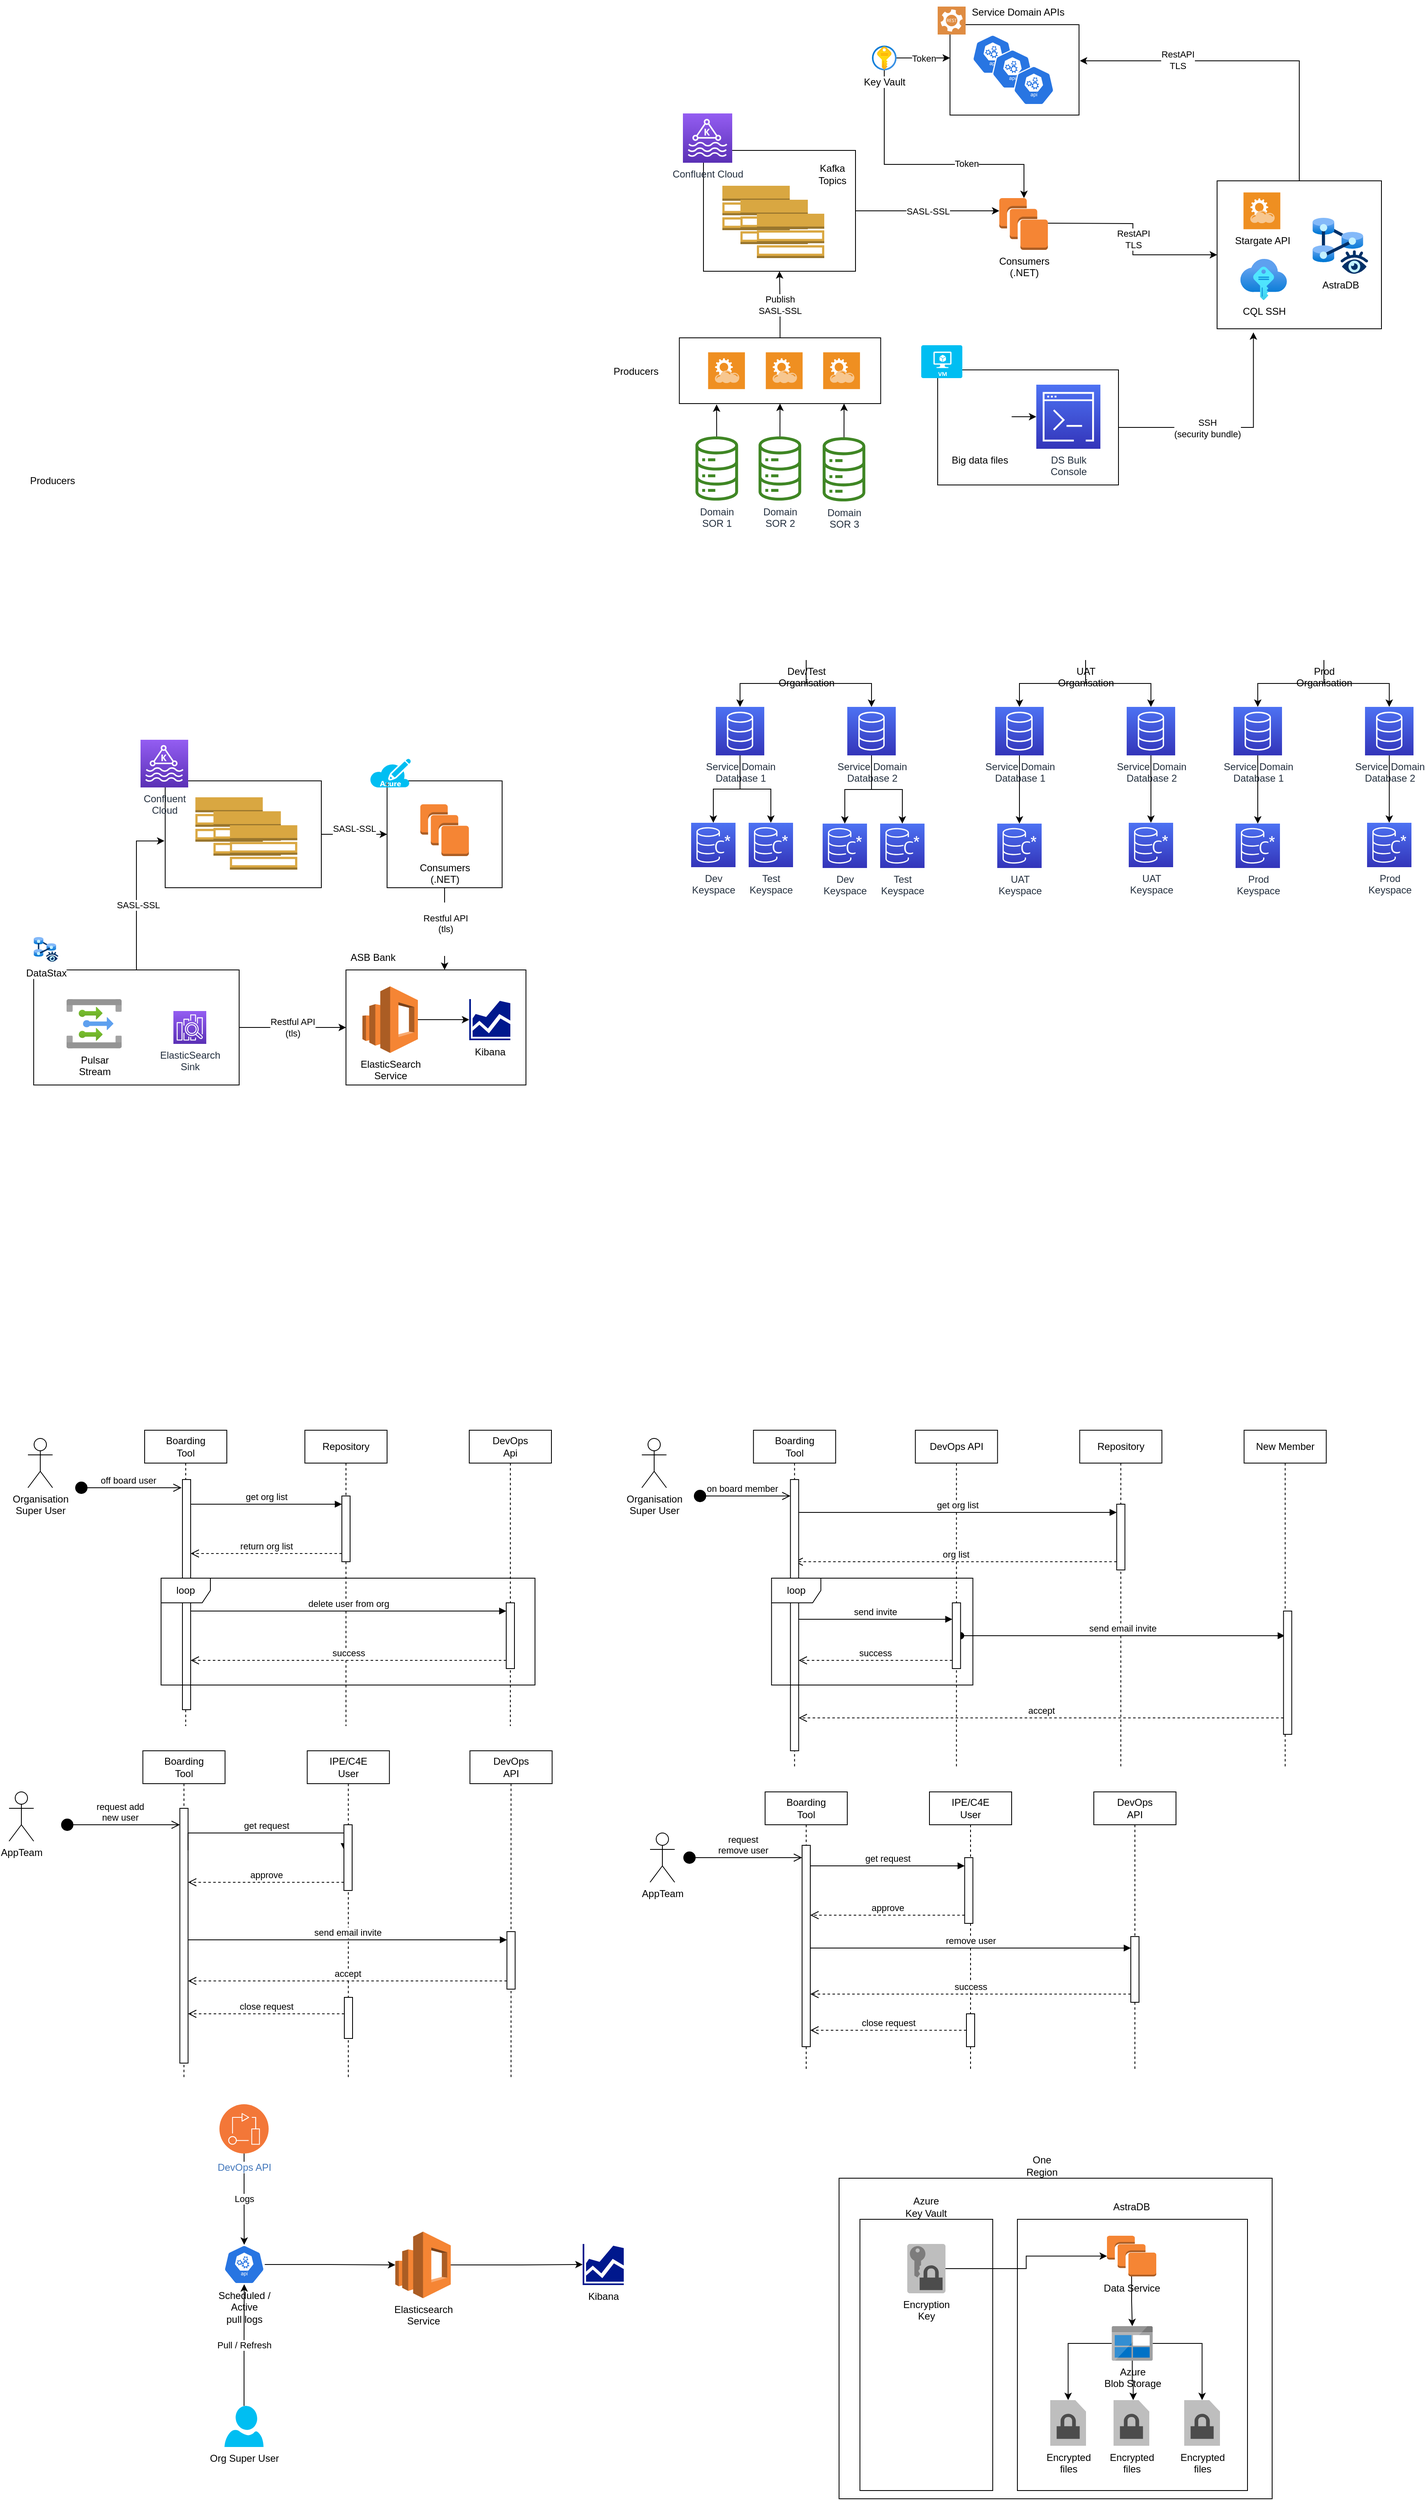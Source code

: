 <mxfile compressed="true" version="21.1.6" type="github"><diagram name="Page-1" id="1WWtFJg5gnQVkGpHGyMK"><mxGraphModel dx="1434" dy="653" grid="1" gridSize="10" guides="1" tooltips="1" connect="1" arrows="1" fold="1" page="1" pageScale="1" pageWidth="850" pageHeight="1100" math="0" shadow="0"><root><mxCell id="0"/><mxCell id="1" parent="0"/><mxCell id="PmPP05qARmcO_jReS8iN-117" value="&#10;&lt;span style=&quot;color: rgb(0, 0, 0); font-family: Helvetica; font-size: 11px; font-style: normal; font-variant-ligatures: normal; font-variant-caps: normal; font-weight: 400; letter-spacing: normal; orphans: 2; text-align: center; text-indent: 0px; text-transform: none; widows: 2; word-spacing: 0px; -webkit-text-stroke-width: 0px; background-color: rgb(255, 255, 255); text-decoration-thickness: initial; text-decoration-style: initial; text-decoration-color: initial; float: none; display: inline !important;&quot;&gt;Restful API&lt;/span&gt;&lt;br style=&quot;border-color: var(--border-color); color: rgb(0, 0, 0); font-family: Helvetica; font-size: 11px; font-style: normal; font-variant-ligatures: normal; font-variant-caps: normal; font-weight: 400; letter-spacing: normal; orphans: 2; text-align: center; text-indent: 0px; text-transform: none; widows: 2; word-spacing: 0px; -webkit-text-stroke-width: 0px; text-decoration-thickness: initial; text-decoration-style: initial; text-decoration-color: initial;&quot;&gt;&lt;span style=&quot;color: rgb(0, 0, 0); font-family: Helvetica; font-size: 11px; font-style: normal; font-variant-ligatures: normal; font-variant-caps: normal; font-weight: 400; letter-spacing: normal; orphans: 2; text-align: center; text-indent: 0px; text-transform: none; widows: 2; word-spacing: 0px; -webkit-text-stroke-width: 0px; background-color: rgb(255, 255, 255); text-decoration-thickness: initial; text-decoration-style: initial; text-decoration-color: initial; float: none; display: inline !important;&quot;&gt;(tls)&lt;/span&gt;&#10;&#10;" style="edgeStyle=orthogonalEdgeStyle;rounded=0;orthogonalLoop=1;jettySize=auto;html=1;" edge="1" parent="1" source="PmPP05qARmcO_jReS8iN-115"><mxGeometry relative="1" as="geometry"><mxPoint x="600" y="1200" as="targetPoint"/></mxGeometry></mxCell><mxCell id="PmPP05qARmcO_jReS8iN-115" value="" style="rounded=0;whiteSpace=wrap;html=1;" vertex="1" parent="1"><mxGeometry x="530" y="970" width="140" height="130" as="geometry"/></mxCell><mxCell id="PmPP05qARmcO_jReS8iN-34" value="SASL-SSL" style="edgeStyle=orthogonalEdgeStyle;rounded=0;orthogonalLoop=1;jettySize=auto;html=1;" edge="1" parent="1" source="PmPP05qARmcO_jReS8iN-20" target="PmPP05qARmcO_jReS8iN-22"><mxGeometry relative="1" as="geometry"><Array as="points"><mxPoint x="1230" y="277"/><mxPoint x="1230" y="277"/></Array></mxGeometry></mxCell><mxCell id="PmPP05qARmcO_jReS8iN-20" value="" style="rounded=0;whiteSpace=wrap;html=1;" vertex="1" parent="1"><mxGeometry x="915" y="203" width="185" height="147" as="geometry"/></mxCell><mxCell id="dVKUrJ_ySwEJY9jhsixA-17" value="" style="group" parent="1" vertex="1" connectable="0"><mxGeometry x="93" y="1760" width="637" height="360" as="geometry"/></mxCell><mxCell id="dVKUrJ_ySwEJY9jhsixA-1" value="Organisation&lt;br&gt;Super User" style="shape=umlActor;verticalLabelPosition=bottom;verticalAlign=top;html=1;outlineConnect=0;" parent="dVKUrJ_ySwEJY9jhsixA-17" vertex="1"><mxGeometry y="10" width="30" height="60" as="geometry"/></mxCell><mxCell id="dVKUrJ_ySwEJY9jhsixA-4" value="Boarding&lt;br&gt;Tool" style="shape=umlLifeline;perimeter=lifelinePerimeter;whiteSpace=wrap;html=1;container=1;dropTarget=0;collapsible=0;recursiveResize=0;outlineConnect=0;portConstraint=eastwest;newEdgeStyle={&quot;edgeStyle&quot;:&quot;elbowEdgeStyle&quot;,&quot;elbow&quot;:&quot;vertical&quot;,&quot;curved&quot;:0,&quot;rounded&quot;:0};" parent="dVKUrJ_ySwEJY9jhsixA-17" vertex="1"><mxGeometry x="142" width="100" height="360" as="geometry"/></mxCell><mxCell id="dVKUrJ_ySwEJY9jhsixA-11" value="" style="html=1;points=[];perimeter=orthogonalPerimeter;outlineConnect=0;targetShapes=umlLifeline;portConstraint=eastwest;newEdgeStyle={&quot;edgeStyle&quot;:&quot;elbowEdgeStyle&quot;,&quot;elbow&quot;:&quot;vertical&quot;,&quot;curved&quot;:0,&quot;rounded&quot;:0};" parent="dVKUrJ_ySwEJY9jhsixA-4" vertex="1"><mxGeometry x="46" y="60" width="10" height="280" as="geometry"/></mxCell><mxCell id="dVKUrJ_ySwEJY9jhsixA-5" value="Repository" style="shape=umlLifeline;perimeter=lifelinePerimeter;whiteSpace=wrap;html=1;container=1;dropTarget=0;collapsible=0;recursiveResize=0;outlineConnect=0;portConstraint=eastwest;newEdgeStyle={&quot;edgeStyle&quot;:&quot;elbowEdgeStyle&quot;,&quot;elbow&quot;:&quot;vertical&quot;,&quot;curved&quot;:0,&quot;rounded&quot;:0};" parent="dVKUrJ_ySwEJY9jhsixA-17" vertex="1"><mxGeometry x="337" width="100" height="360" as="geometry"/></mxCell><mxCell id="dVKUrJ_ySwEJY9jhsixA-8" value="" style="html=1;points=[];perimeter=orthogonalPerimeter;outlineConnect=0;targetShapes=umlLifeline;portConstraint=eastwest;newEdgeStyle={&quot;edgeStyle&quot;:&quot;elbowEdgeStyle&quot;,&quot;elbow&quot;:&quot;vertical&quot;,&quot;curved&quot;:0,&quot;rounded&quot;:0};" parent="dVKUrJ_ySwEJY9jhsixA-5" vertex="1"><mxGeometry x="45" y="80" width="10" height="80" as="geometry"/></mxCell><mxCell id="dVKUrJ_ySwEJY9jhsixA-6" value="DevOps&lt;br&gt;Api" style="shape=umlLifeline;perimeter=lifelinePerimeter;whiteSpace=wrap;html=1;container=1;dropTarget=0;collapsible=0;recursiveResize=0;outlineConnect=0;portConstraint=eastwest;newEdgeStyle={&quot;edgeStyle&quot;:&quot;elbowEdgeStyle&quot;,&quot;elbow&quot;:&quot;vertical&quot;,&quot;curved&quot;:0,&quot;rounded&quot;:0};" parent="dVKUrJ_ySwEJY9jhsixA-17" vertex="1"><mxGeometry x="537" width="100" height="360" as="geometry"/></mxCell><mxCell id="dVKUrJ_ySwEJY9jhsixA-12" value="" style="html=1;points=[];perimeter=orthogonalPerimeter;outlineConnect=0;targetShapes=umlLifeline;portConstraint=eastwest;newEdgeStyle={&quot;edgeStyle&quot;:&quot;elbowEdgeStyle&quot;,&quot;elbow&quot;:&quot;vertical&quot;,&quot;curved&quot;:0,&quot;rounded&quot;:0};" parent="dVKUrJ_ySwEJY9jhsixA-6" vertex="1"><mxGeometry x="45" y="210" width="10" height="80" as="geometry"/></mxCell><mxCell id="dVKUrJ_ySwEJY9jhsixA-9" value="get org list" style="html=1;verticalAlign=bottom;endArrow=block;edgeStyle=elbowEdgeStyle;elbow=vertical;curved=0;rounded=0;" parent="dVKUrJ_ySwEJY9jhsixA-17" source="dVKUrJ_ySwEJY9jhsixA-11" target="dVKUrJ_ySwEJY9jhsixA-8" edge="1"><mxGeometry relative="1" as="geometry"><mxPoint x="237" y="90" as="sourcePoint"/><Array as="points"><mxPoint x="307" y="90"/></Array></mxGeometry></mxCell><mxCell id="dVKUrJ_ySwEJY9jhsixA-10" value="return org list" style="html=1;verticalAlign=bottom;endArrow=open;dashed=1;endSize=8;edgeStyle=elbowEdgeStyle;elbow=vertical;curved=0;rounded=0;" parent="dVKUrJ_ySwEJY9jhsixA-17" source="dVKUrJ_ySwEJY9jhsixA-8" target="dVKUrJ_ySwEJY9jhsixA-11" edge="1"><mxGeometry relative="1" as="geometry"><mxPoint x="297" y="150" as="targetPoint"/><Array as="points"><mxPoint x="257" y="150"/></Array></mxGeometry></mxCell><mxCell id="dVKUrJ_ySwEJY9jhsixA-13" value="delete user from org" style="html=1;verticalAlign=bottom;endArrow=block;edgeStyle=elbowEdgeStyle;elbow=vertical;curved=0;rounded=0;" parent="dVKUrJ_ySwEJY9jhsixA-17" source="dVKUrJ_ySwEJY9jhsixA-11" target="dVKUrJ_ySwEJY9jhsixA-12" edge="1"><mxGeometry relative="1" as="geometry"><mxPoint x="512" y="210" as="sourcePoint"/><Array as="points"><mxPoint x="427" y="220"/></Array></mxGeometry></mxCell><mxCell id="dVKUrJ_ySwEJY9jhsixA-14" value="success" style="html=1;verticalAlign=bottom;endArrow=open;dashed=1;endSize=8;edgeStyle=elbowEdgeStyle;elbow=vertical;curved=0;rounded=0;" parent="dVKUrJ_ySwEJY9jhsixA-17" source="dVKUrJ_ySwEJY9jhsixA-12" target="dVKUrJ_ySwEJY9jhsixA-11" edge="1"><mxGeometry relative="1" as="geometry"><mxPoint x="512" y="285" as="targetPoint"/><Array as="points"><mxPoint x="517" y="280"/></Array></mxGeometry></mxCell><mxCell id="dVKUrJ_ySwEJY9jhsixA-15" value="loop" style="shape=umlFrame;whiteSpace=wrap;html=1;pointerEvents=0;" parent="dVKUrJ_ySwEJY9jhsixA-17" vertex="1"><mxGeometry x="162" y="180" width="455" height="130" as="geometry"/></mxCell><mxCell id="dVKUrJ_ySwEJY9jhsixA-16" value="off board user" style="html=1;verticalAlign=bottom;startArrow=circle;startFill=1;endArrow=open;startSize=6;endSize=8;edgeStyle=elbowEdgeStyle;elbow=vertical;curved=0;rounded=0;" parent="dVKUrJ_ySwEJY9jhsixA-17" edge="1"><mxGeometry width="80" relative="1" as="geometry"><mxPoint x="57" y="70" as="sourcePoint"/><mxPoint x="187" y="70" as="targetPoint"/></mxGeometry></mxCell><mxCell id="_Uw473ZEaHKZHQjD5pyc-8" value="" style="group" parent="1" vertex="1" connectable="0"><mxGeometry x="840" y="1760" width="832.84" height="410" as="geometry"/></mxCell><mxCell id="dVKUrJ_ySwEJY9jhsixA-18" value="Organisation&lt;br style=&quot;border-color: var(--border-color);&quot;&gt;Super User" style="shape=umlActor;verticalLabelPosition=bottom;verticalAlign=top;html=1;container=0;" parent="_Uw473ZEaHKZHQjD5pyc-8" vertex="1"><mxGeometry y="10" width="30" height="60" as="geometry"/></mxCell><mxCell id="dVKUrJ_ySwEJY9jhsixA-19" value="Boarding&lt;br style=&quot;border-color: var(--border-color);&quot;&gt;Tool" style="shape=umlLifeline;perimeter=lifelinePerimeter;whiteSpace=wrap;html=1;container=0;dropTarget=0;collapsible=0;recursiveResize=0;outlineConnect=0;portConstraint=eastwest;newEdgeStyle={&quot;edgeStyle&quot;:&quot;elbowEdgeStyle&quot;,&quot;elbow&quot;:&quot;vertical&quot;,&quot;curved&quot;:0,&quot;rounded&quot;:0};" parent="_Uw473ZEaHKZHQjD5pyc-8" vertex="1"><mxGeometry x="135.84" width="100" height="410" as="geometry"/></mxCell><mxCell id="dVKUrJ_ySwEJY9jhsixA-20" value="DevOps API" style="shape=umlLifeline;perimeter=lifelinePerimeter;whiteSpace=wrap;html=1;container=0;dropTarget=0;collapsible=0;recursiveResize=0;outlineConnect=0;portConstraint=eastwest;newEdgeStyle={&quot;edgeStyle&quot;:&quot;elbowEdgeStyle&quot;,&quot;elbow&quot;:&quot;vertical&quot;,&quot;curved&quot;:0,&quot;rounded&quot;:0};" parent="_Uw473ZEaHKZHQjD5pyc-8" vertex="1"><mxGeometry x="332.84" width="100" height="410" as="geometry"/></mxCell><mxCell id="dVKUrJ_ySwEJY9jhsixA-21" value="Repository" style="shape=umlLifeline;perimeter=lifelinePerimeter;whiteSpace=wrap;html=1;container=0;dropTarget=0;collapsible=0;recursiveResize=0;outlineConnect=0;portConstraint=eastwest;newEdgeStyle={&quot;edgeStyle&quot;:&quot;elbowEdgeStyle&quot;,&quot;elbow&quot;:&quot;vertical&quot;,&quot;curved&quot;:0,&quot;rounded&quot;:0};" parent="_Uw473ZEaHKZHQjD5pyc-8" vertex="1"><mxGeometry x="532.84" width="100" height="410" as="geometry"/></mxCell><mxCell id="dVKUrJ_ySwEJY9jhsixA-22" value="New Member" style="shape=umlLifeline;perimeter=lifelinePerimeter;whiteSpace=wrap;html=1;container=0;dropTarget=0;collapsible=0;recursiveResize=0;outlineConnect=0;portConstraint=eastwest;newEdgeStyle={&quot;edgeStyle&quot;:&quot;elbowEdgeStyle&quot;,&quot;elbow&quot;:&quot;vertical&quot;,&quot;curved&quot;:0,&quot;rounded&quot;:0};" parent="_Uw473ZEaHKZHQjD5pyc-8" vertex="1"><mxGeometry x="732.84" width="100" height="410" as="geometry"/></mxCell><mxCell id="dVKUrJ_ySwEJY9jhsixA-32" value="org list" style="html=1;verticalAlign=bottom;endArrow=open;dashed=1;endSize=8;edgeStyle=elbowEdgeStyle;elbow=vertical;curved=0;rounded=0;" parent="_Uw473ZEaHKZHQjD5pyc-8" source="dVKUrJ_ySwEJY9jhsixA-30" target="dVKUrJ_ySwEJY9jhsixA-19" edge="1"><mxGeometry relative="1" as="geometry"><mxPoint x="507.84" y="315" as="targetPoint"/><Array as="points"><mxPoint x="502.84" y="160"/><mxPoint x="462.84" y="310"/></Array></mxGeometry></mxCell><mxCell id="dVKUrJ_ySwEJY9jhsixA-39" value="send email invite" style="html=1;verticalAlign=bottom;startArrow=oval;endArrow=block;startSize=8;edgeStyle=elbowEdgeStyle;elbow=vertical;curved=0;rounded=0;" parent="_Uw473ZEaHKZHQjD5pyc-8" source="dVKUrJ_ySwEJY9jhsixA-33" target="dVKUrJ_ySwEJY9jhsixA-22" edge="1"><mxGeometry relative="1" as="geometry"><mxPoint x="717.84" y="210" as="sourcePoint"/><Array as="points"><mxPoint x="742.84" y="240"/><mxPoint x="692.84" y="230"/><mxPoint x="712.84" y="220"/></Array></mxGeometry></mxCell><mxCell id="dVKUrJ_ySwEJY9jhsixA-42" value="on board member" style="html=1;verticalAlign=bottom;startArrow=circle;startFill=1;endArrow=open;startSize=6;endSize=8;edgeStyle=elbowEdgeStyle;elbow=vertical;curved=0;rounded=0;" parent="_Uw473ZEaHKZHQjD5pyc-8" target="dVKUrJ_ySwEJY9jhsixA-24" edge="1"><mxGeometry width="80" relative="1" as="geometry"><mxPoint x="62.84" y="80" as="sourcePoint"/><mxPoint x="162.84" y="80" as="targetPoint"/></mxGeometry></mxCell><mxCell id="dVKUrJ_ySwEJY9jhsixA-24" value="" style="html=1;points=[];perimeter=orthogonalPerimeter;outlineConnect=0;targetShapes=umlLifeline;portConstraint=eastwest;newEdgeStyle={&quot;edgeStyle&quot;:&quot;elbowEdgeStyle&quot;,&quot;elbow&quot;:&quot;vertical&quot;,&quot;curved&quot;:0,&quot;rounded&quot;:0};container=0;" parent="_Uw473ZEaHKZHQjD5pyc-8" vertex="1"><mxGeometry x="180.84" y="60" width="10" height="330" as="geometry"/></mxCell><mxCell id="dVKUrJ_ySwEJY9jhsixA-33" value="" style="html=1;points=[];perimeter=orthogonalPerimeter;outlineConnect=0;targetShapes=umlLifeline;portConstraint=eastwest;newEdgeStyle={&quot;edgeStyle&quot;:&quot;elbowEdgeStyle&quot;,&quot;elbow&quot;:&quot;vertical&quot;,&quot;curved&quot;:0,&quot;rounded&quot;:0};container=0;" parent="_Uw473ZEaHKZHQjD5pyc-8" vertex="1"><mxGeometry x="377.84" y="210" width="10" height="80" as="geometry"/></mxCell><mxCell id="dVKUrJ_ySwEJY9jhsixA-34" value="send invite" style="html=1;verticalAlign=bottom;endArrow=block;edgeStyle=elbowEdgeStyle;elbow=vertical;curved=0;rounded=0;" parent="_Uw473ZEaHKZHQjD5pyc-8" source="dVKUrJ_ySwEJY9jhsixA-24" target="dVKUrJ_ySwEJY9jhsixA-33" edge="1"><mxGeometry relative="1" as="geometry"><mxPoint x="302.84" y="220" as="sourcePoint"/><Array as="points"><mxPoint x="332.84" y="230"/><mxPoint x="232.84" y="220"/></Array></mxGeometry></mxCell><mxCell id="dVKUrJ_ySwEJY9jhsixA-35" value="success" style="html=1;verticalAlign=bottom;endArrow=open;dashed=1;endSize=8;edgeStyle=elbowEdgeStyle;elbow=vertical;curved=0;rounded=0;" parent="_Uw473ZEaHKZHQjD5pyc-8" source="dVKUrJ_ySwEJY9jhsixA-33" target="dVKUrJ_ySwEJY9jhsixA-24" edge="1"><mxGeometry relative="1" as="geometry"><mxPoint x="307.84" y="285" as="targetPoint"/><Array as="points"><mxPoint x="262.84" y="280"/></Array></mxGeometry></mxCell><mxCell id="dVKUrJ_ySwEJY9jhsixA-30" value="" style="html=1;points=[];perimeter=orthogonalPerimeter;outlineConnect=0;targetShapes=umlLifeline;portConstraint=eastwest;newEdgeStyle={&quot;edgeStyle&quot;:&quot;elbowEdgeStyle&quot;,&quot;elbow&quot;:&quot;vertical&quot;,&quot;curved&quot;:0,&quot;rounded&quot;:0};container=0;" parent="_Uw473ZEaHKZHQjD5pyc-8" vertex="1"><mxGeometry x="577.84" y="90" width="10" height="80" as="geometry"/></mxCell><mxCell id="dVKUrJ_ySwEJY9jhsixA-31" value="get org list" style="html=1;verticalAlign=bottom;endArrow=block;edgeStyle=elbowEdgeStyle;elbow=vertical;curved=0;rounded=0;" parent="_Uw473ZEaHKZHQjD5pyc-8" source="dVKUrJ_ySwEJY9jhsixA-24" target="dVKUrJ_ySwEJY9jhsixA-30" edge="1"><mxGeometry relative="1" as="geometry"><mxPoint x="507.84" y="240" as="sourcePoint"/><Array as="points"><mxPoint x="312.84" y="100"/><mxPoint x="462.84" y="250"/></Array></mxGeometry></mxCell><mxCell id="dVKUrJ_ySwEJY9jhsixA-38" value="" style="html=1;points=[];perimeter=orthogonalPerimeter;outlineConnect=0;targetShapes=umlLifeline;portConstraint=eastwest;newEdgeStyle={&quot;edgeStyle&quot;:&quot;elbowEdgeStyle&quot;,&quot;elbow&quot;:&quot;vertical&quot;,&quot;curved&quot;:0,&quot;rounded&quot;:0};container=0;" parent="_Uw473ZEaHKZHQjD5pyc-8" vertex="1"><mxGeometry x="780.84" y="220" width="10" height="150" as="geometry"/></mxCell><mxCell id="dVKUrJ_ySwEJY9jhsixA-41" value="accept" style="html=1;verticalAlign=bottom;endArrow=open;dashed=1;endSize=8;edgeStyle=elbowEdgeStyle;elbow=vertical;curved=0;rounded=0;" parent="_Uw473ZEaHKZHQjD5pyc-8" source="dVKUrJ_ySwEJY9jhsixA-38" target="dVKUrJ_ySwEJY9jhsixA-24" edge="1"><mxGeometry relative="1" as="geometry"><mxPoint x="772.84" y="330" as="sourcePoint"/><mxPoint x="192.84" y="350" as="targetPoint"/><Array as="points"><mxPoint x="722.84" y="350"/></Array></mxGeometry></mxCell><mxCell id="dVKUrJ_ySwEJY9jhsixA-36" value="loop" style="shape=umlFrame;whiteSpace=wrap;html=1;pointerEvents=0;container=0;" parent="_Uw473ZEaHKZHQjD5pyc-8" vertex="1"><mxGeometry x="157.84" y="180" width="245" height="130" as="geometry"/></mxCell><mxCell id="_Uw473ZEaHKZHQjD5pyc-40" value="" style="group" parent="1" vertex="1" connectable="0"><mxGeometry x="70" y="2150" width="677.5" height="410" as="geometry"/></mxCell><mxCell id="_Uw473ZEaHKZHQjD5pyc-18" value="AppTeam" style="shape=umlActor;verticalLabelPosition=bottom;verticalAlign=top;html=1;" parent="_Uw473ZEaHKZHQjD5pyc-40" vertex="1"><mxGeometry y="50" width="30" height="60" as="geometry"/></mxCell><mxCell id="_Uw473ZEaHKZHQjD5pyc-19" value="Boarding&lt;br&gt;Tool" style="shape=umlLifeline;perimeter=lifelinePerimeter;whiteSpace=wrap;html=1;container=1;dropTarget=0;collapsible=0;recursiveResize=0;outlineConnect=0;portConstraint=eastwest;newEdgeStyle={&quot;edgeStyle&quot;:&quot;elbowEdgeStyle&quot;,&quot;elbow&quot;:&quot;vertical&quot;,&quot;curved&quot;:0,&quot;rounded&quot;:0};" parent="_Uw473ZEaHKZHQjD5pyc-40" vertex="1"><mxGeometry x="162.84" width="100" height="400" as="geometry"/></mxCell><mxCell id="_Uw473ZEaHKZHQjD5pyc-20" value="" style="html=1;points=[];perimeter=orthogonalPerimeter;outlineConnect=0;targetShapes=umlLifeline;portConstraint=eastwest;newEdgeStyle={&quot;edgeStyle&quot;:&quot;elbowEdgeStyle&quot;,&quot;elbow&quot;:&quot;vertical&quot;,&quot;curved&quot;:0,&quot;rounded&quot;:0};" parent="_Uw473ZEaHKZHQjD5pyc-19" vertex="1"><mxGeometry x="45" y="70" width="10" height="310" as="geometry"/></mxCell><mxCell id="_Uw473ZEaHKZHQjD5pyc-21" value="request add&lt;br&gt;new user" style="html=1;verticalAlign=bottom;startArrow=circle;startFill=1;endArrow=open;startSize=6;endSize=8;edgeStyle=elbowEdgeStyle;elbow=vertical;curved=0;rounded=0;" parent="_Uw473ZEaHKZHQjD5pyc-40" target="_Uw473ZEaHKZHQjD5pyc-20" edge="1"><mxGeometry width="80" relative="1" as="geometry"><mxPoint x="62.84" y="90" as="sourcePoint"/><mxPoint x="162.84" y="90" as="targetPoint"/></mxGeometry></mxCell><mxCell id="_Uw473ZEaHKZHQjD5pyc-22" value="IPE/C4E&lt;br&gt;User" style="shape=umlLifeline;perimeter=lifelinePerimeter;whiteSpace=wrap;html=1;container=1;dropTarget=0;collapsible=0;recursiveResize=0;outlineConnect=0;portConstraint=eastwest;newEdgeStyle={&quot;edgeStyle&quot;:&quot;elbowEdgeStyle&quot;,&quot;elbow&quot;:&quot;vertical&quot;,&quot;curved&quot;:0,&quot;rounded&quot;:0};" parent="_Uw473ZEaHKZHQjD5pyc-40" vertex="1"><mxGeometry x="362.84" width="100" height="400" as="geometry"/></mxCell><mxCell id="_Uw473ZEaHKZHQjD5pyc-51" value="" style="html=1;points=[];perimeter=orthogonalPerimeter;outlineConnect=0;targetShapes=umlLifeline;portConstraint=eastwest;newEdgeStyle={&quot;edgeStyle&quot;:&quot;elbowEdgeStyle&quot;,&quot;elbow&quot;:&quot;vertical&quot;,&quot;curved&quot;:0,&quot;rounded&quot;:0};" parent="_Uw473ZEaHKZHQjD5pyc-22" vertex="1"><mxGeometry x="45.16" y="300" width="10" height="50" as="geometry"/></mxCell><mxCell id="_Uw473ZEaHKZHQjD5pyc-24" value="get request" style="html=1;verticalAlign=bottom;endArrow=block;edgeStyle=elbowEdgeStyle;elbow=vertical;curved=0;rounded=0;" parent="_Uw473ZEaHKZHQjD5pyc-40" edge="1"><mxGeometry relative="1" as="geometry"><mxPoint x="217.84" y="121" as="sourcePoint"/><mxPoint x="407.84" y="121" as="targetPoint"/><Array as="points"><mxPoint x="373" y="100"/></Array></mxGeometry></mxCell><mxCell id="_Uw473ZEaHKZHQjD5pyc-25" value="approve" style="html=1;verticalAlign=bottom;endArrow=open;dashed=1;endSize=8;edgeStyle=elbowEdgeStyle;elbow=vertical;curved=0;rounded=0;" parent="_Uw473ZEaHKZHQjD5pyc-40" source="_Uw473ZEaHKZHQjD5pyc-23" target="_Uw473ZEaHKZHQjD5pyc-20" edge="1"><mxGeometry relative="1" as="geometry"><mxPoint x="272.84" y="150" as="targetPoint"/><Array as="points"><mxPoint x="360" y="160"/><mxPoint x="362.84" y="180"/></Array></mxGeometry></mxCell><mxCell id="_Uw473ZEaHKZHQjD5pyc-29" value="DevOps&lt;br&gt;API" style="shape=umlLifeline;perimeter=lifelinePerimeter;whiteSpace=wrap;html=1;container=1;dropTarget=0;collapsible=0;recursiveResize=0;outlineConnect=0;portConstraint=eastwest;newEdgeStyle={&quot;edgeStyle&quot;:&quot;elbowEdgeStyle&quot;,&quot;elbow&quot;:&quot;vertical&quot;,&quot;curved&quot;:0,&quot;rounded&quot;:0};" parent="_Uw473ZEaHKZHQjD5pyc-40" vertex="1"><mxGeometry x="560.84" width="100" height="400" as="geometry"/></mxCell><mxCell id="_Uw473ZEaHKZHQjD5pyc-30" value="" style="html=1;points=[];perimeter=orthogonalPerimeter;outlineConnect=0;targetShapes=umlLifeline;portConstraint=eastwest;newEdgeStyle={&quot;edgeStyle&quot;:&quot;elbowEdgeStyle&quot;,&quot;elbow&quot;:&quot;vertical&quot;,&quot;curved&quot;:0,&quot;rounded&quot;:0};" parent="_Uw473ZEaHKZHQjD5pyc-29" vertex="1"><mxGeometry x="45" y="220" width="10" height="70" as="geometry"/></mxCell><mxCell id="_Uw473ZEaHKZHQjD5pyc-31" value="send email invite" style="html=1;verticalAlign=bottom;endArrow=block;edgeStyle=elbowEdgeStyle;elbow=vertical;curved=0;rounded=0;" parent="_Uw473ZEaHKZHQjD5pyc-40" target="_Uw473ZEaHKZHQjD5pyc-30" edge="1"><mxGeometry relative="1" as="geometry"><mxPoint x="217.84" y="230" as="sourcePoint"/><Array as="points"><mxPoint x="322.84" y="230"/></Array></mxGeometry></mxCell><mxCell id="_Uw473ZEaHKZHQjD5pyc-32" value="accept" style="html=1;verticalAlign=bottom;endArrow=open;dashed=1;endSize=8;edgeStyle=elbowEdgeStyle;elbow=vertical;curved=0;rounded=0;" parent="_Uw473ZEaHKZHQjD5pyc-40" source="_Uw473ZEaHKZHQjD5pyc-30" edge="1"><mxGeometry relative="1" as="geometry"><mxPoint x="217.84" y="280" as="targetPoint"/><Array as="points"><mxPoint x="550" y="280"/><mxPoint x="482.84" y="270"/><mxPoint x="512.84" y="310"/><mxPoint x="342.84" y="290"/></Array></mxGeometry></mxCell><mxCell id="_Uw473ZEaHKZHQjD5pyc-23" value="" style="html=1;points=[];perimeter=orthogonalPerimeter;outlineConnect=0;targetShapes=umlLifeline;portConstraint=eastwest;newEdgeStyle={&quot;edgeStyle&quot;:&quot;elbowEdgeStyle&quot;,&quot;elbow&quot;:&quot;vertical&quot;,&quot;curved&quot;:0,&quot;rounded&quot;:0};" parent="_Uw473ZEaHKZHQjD5pyc-40" vertex="1"><mxGeometry x="407.5" y="90" width="10" height="80" as="geometry"/></mxCell><mxCell id="_Uw473ZEaHKZHQjD5pyc-53" value="close request" style="html=1;verticalAlign=bottom;endArrow=open;dashed=1;endSize=8;edgeStyle=elbowEdgeStyle;elbow=vertical;curved=0;rounded=0;" parent="_Uw473ZEaHKZHQjD5pyc-40" source="_Uw473ZEaHKZHQjD5pyc-51" target="_Uw473ZEaHKZHQjD5pyc-20" edge="1"><mxGeometry relative="1" as="geometry"><mxPoint x="338" y="375" as="targetPoint"/><Array as="points"><mxPoint x="389.84" y="320"/></Array></mxGeometry></mxCell><mxCell id="_Uw473ZEaHKZHQjD5pyc-59" value="" style="group" parent="1" vertex="1" connectable="0"><mxGeometry x="850" y="2200" width="640" height="350" as="geometry"/></mxCell><mxCell id="_Uw473ZEaHKZHQjD5pyc-41" value="AppTeam" style="shape=umlActor;verticalLabelPosition=bottom;verticalAlign=top;html=1;" parent="_Uw473ZEaHKZHQjD5pyc-59" vertex="1"><mxGeometry y="50" width="30" height="60" as="geometry"/></mxCell><mxCell id="_Uw473ZEaHKZHQjD5pyc-42" value="Boarding&lt;br&gt;Tool" style="shape=umlLifeline;perimeter=lifelinePerimeter;whiteSpace=wrap;html=1;container=1;dropTarget=0;collapsible=0;recursiveResize=0;outlineConnect=0;portConstraint=eastwest;newEdgeStyle={&quot;edgeStyle&quot;:&quot;elbowEdgeStyle&quot;,&quot;elbow&quot;:&quot;vertical&quot;,&quot;curved&quot;:0,&quot;rounded&quot;:0};" parent="_Uw473ZEaHKZHQjD5pyc-59" vertex="1"><mxGeometry x="140" width="100" height="340" as="geometry"/></mxCell><mxCell id="_Uw473ZEaHKZHQjD5pyc-46" value="" style="html=1;points=[];perimeter=orthogonalPerimeter;outlineConnect=0;targetShapes=umlLifeline;portConstraint=eastwest;newEdgeStyle={&quot;edgeStyle&quot;:&quot;elbowEdgeStyle&quot;,&quot;elbow&quot;:&quot;vertical&quot;,&quot;curved&quot;:0,&quot;rounded&quot;:0};" parent="_Uw473ZEaHKZHQjD5pyc-42" vertex="1"><mxGeometry x="45" y="65" width="10" height="245" as="geometry"/></mxCell><mxCell id="_Uw473ZEaHKZHQjD5pyc-43" value="request&lt;br&gt;remove user" style="html=1;verticalAlign=bottom;startArrow=circle;startFill=1;endArrow=open;startSize=6;endSize=8;edgeStyle=elbowEdgeStyle;elbow=vertical;curved=0;rounded=0;" parent="_Uw473ZEaHKZHQjD5pyc-59" target="_Uw473ZEaHKZHQjD5pyc-46" edge="1"><mxGeometry width="80" relative="1" as="geometry"><mxPoint x="40" y="80" as="sourcePoint"/><mxPoint x="145" y="80" as="targetPoint"/></mxGeometry></mxCell><mxCell id="_Uw473ZEaHKZHQjD5pyc-47" value="IPE/C4E&lt;br&gt;User" style="shape=umlLifeline;perimeter=lifelinePerimeter;whiteSpace=wrap;html=1;container=1;dropTarget=0;collapsible=0;recursiveResize=0;outlineConnect=0;portConstraint=eastwest;newEdgeStyle={&quot;edgeStyle&quot;:&quot;elbowEdgeStyle&quot;,&quot;elbow&quot;:&quot;vertical&quot;,&quot;curved&quot;:0,&quot;rounded&quot;:0};" parent="_Uw473ZEaHKZHQjD5pyc-59" vertex="1"><mxGeometry x="340" width="100" height="340" as="geometry"/></mxCell><mxCell id="_Uw473ZEaHKZHQjD5pyc-48" value="" style="html=1;points=[];perimeter=orthogonalPerimeter;outlineConnect=0;targetShapes=umlLifeline;portConstraint=eastwest;newEdgeStyle={&quot;edgeStyle&quot;:&quot;elbowEdgeStyle&quot;,&quot;elbow&quot;:&quot;vertical&quot;,&quot;curved&quot;:0,&quot;rounded&quot;:0};" parent="_Uw473ZEaHKZHQjD5pyc-47" vertex="1"><mxGeometry x="42.84" y="80" width="10" height="80" as="geometry"/></mxCell><mxCell id="_Uw473ZEaHKZHQjD5pyc-60" value="" style="html=1;points=[];perimeter=orthogonalPerimeter;outlineConnect=0;targetShapes=umlLifeline;portConstraint=eastwest;newEdgeStyle={&quot;edgeStyle&quot;:&quot;elbowEdgeStyle&quot;,&quot;elbow&quot;:&quot;vertical&quot;,&quot;curved&quot;:0,&quot;rounded&quot;:0};" parent="_Uw473ZEaHKZHQjD5pyc-47" vertex="1"><mxGeometry x="45" y="270" width="10" height="40" as="geometry"/></mxCell><mxCell id="_Uw473ZEaHKZHQjD5pyc-49" value="get request" style="html=1;verticalAlign=bottom;endArrow=block;edgeStyle=elbowEdgeStyle;elbow=vertical;curved=0;rounded=0;" parent="_Uw473ZEaHKZHQjD5pyc-59" source="_Uw473ZEaHKZHQjD5pyc-46" target="_Uw473ZEaHKZHQjD5pyc-48" edge="1"><mxGeometry relative="1" as="geometry"><mxPoint x="315" y="110" as="sourcePoint"/><Array as="points"><mxPoint x="350" y="90"/><mxPoint x="260" y="120"/></Array></mxGeometry></mxCell><mxCell id="_Uw473ZEaHKZHQjD5pyc-50" value="approve" style="html=1;verticalAlign=bottom;endArrow=open;dashed=1;endSize=8;edgeStyle=elbowEdgeStyle;elbow=vertical;curved=0;rounded=0;" parent="_Uw473ZEaHKZHQjD5pyc-59" source="_Uw473ZEaHKZHQjD5pyc-48" target="_Uw473ZEaHKZHQjD5pyc-46" edge="1"><mxGeometry relative="1" as="geometry"><mxPoint x="315" y="185" as="targetPoint"/><Array as="points"><mxPoint x="350" y="150"/><mxPoint x="320" y="180"/></Array></mxGeometry></mxCell><mxCell id="_Uw473ZEaHKZHQjD5pyc-54" value="DevOps&lt;br&gt;API" style="shape=umlLifeline;perimeter=lifelinePerimeter;whiteSpace=wrap;html=1;container=1;dropTarget=0;collapsible=0;recursiveResize=0;outlineConnect=0;portConstraint=eastwest;newEdgeStyle={&quot;edgeStyle&quot;:&quot;elbowEdgeStyle&quot;,&quot;elbow&quot;:&quot;vertical&quot;,&quot;curved&quot;:0,&quot;rounded&quot;:0};" parent="_Uw473ZEaHKZHQjD5pyc-59" vertex="1"><mxGeometry x="540" width="100" height="340" as="geometry"/></mxCell><mxCell id="_Uw473ZEaHKZHQjD5pyc-56" value="" style="html=1;points=[];perimeter=orthogonalPerimeter;outlineConnect=0;targetShapes=umlLifeline;portConstraint=eastwest;newEdgeStyle={&quot;edgeStyle&quot;:&quot;elbowEdgeStyle&quot;,&quot;elbow&quot;:&quot;vertical&quot;,&quot;curved&quot;:0,&quot;rounded&quot;:0};" parent="_Uw473ZEaHKZHQjD5pyc-54" vertex="1"><mxGeometry x="45" y="176" width="10" height="80" as="geometry"/></mxCell><mxCell id="_Uw473ZEaHKZHQjD5pyc-57" value="remove user" style="html=1;verticalAlign=bottom;endArrow=block;edgeStyle=elbowEdgeStyle;elbow=vertical;curved=0;rounded=0;" parent="_Uw473ZEaHKZHQjD5pyc-59" source="_Uw473ZEaHKZHQjD5pyc-46" target="_Uw473ZEaHKZHQjD5pyc-56" edge="1"><mxGeometry relative="1" as="geometry"><mxPoint x="515" y="300" as="sourcePoint"/><Array as="points"><mxPoint x="440" y="190"/><mxPoint x="510" y="180"/></Array></mxGeometry></mxCell><mxCell id="_Uw473ZEaHKZHQjD5pyc-58" value="success" style="html=1;verticalAlign=bottom;endArrow=open;dashed=1;endSize=8;edgeStyle=elbowEdgeStyle;elbow=vertical;curved=0;rounded=0;" parent="_Uw473ZEaHKZHQjD5pyc-59" target="_Uw473ZEaHKZHQjD5pyc-46" edge="1"><mxGeometry relative="1" as="geometry"><mxPoint x="250" y="246" as="targetPoint"/><mxPoint x="585" y="246" as="sourcePoint"/><Array as="points"><mxPoint x="520" y="246"/></Array></mxGeometry></mxCell><mxCell id="_Uw473ZEaHKZHQjD5pyc-61" value="close request" style="html=1;verticalAlign=bottom;endArrow=open;dashed=1;endSize=8;edgeStyle=elbowEdgeStyle;elbow=vertical;curved=0;rounded=0;" parent="_Uw473ZEaHKZHQjD5pyc-59" source="_Uw473ZEaHKZHQjD5pyc-60" target="_Uw473ZEaHKZHQjD5pyc-46" edge="1"><mxGeometry relative="1" as="geometry"><mxPoint x="370" y="280" as="sourcePoint"/><mxPoint x="270" y="280" as="targetPoint"/></mxGeometry></mxCell><mxCell id="rPa2FMhP6q0_dhxSVSEt-71" value="" style="group" parent="1" vertex="1" connectable="0"><mxGeometry x="900" y="763" width="879" height="313" as="geometry"/></mxCell><mxCell id="rPa2FMhP6q0_dhxSVSEt-31" value="Dev/Test&lt;br&gt;Organisation" style="shape=image;html=1;verticalAlign=top;verticalLabelPosition=bottom;labelBackgroundColor=#ffffff;imageAspect=0;aspect=fixed;image=https://cdn2.iconfinder.com/data/icons/onebit/PNG/network.png" parent="rPa2FMhP6q0_dhxSVSEt-71" vertex="1"><mxGeometry x="110" width="60" height="60" as="geometry"/></mxCell><mxCell id="rPa2FMhP6q0_dhxSVSEt-34" value="Service Domain&lt;br&gt;Database 1" style="sketch=0;points=[[0,0,0],[0.25,0,0],[0.5,0,0],[0.75,0,0],[1,0,0],[0,1,0],[0.25,1,0],[0.5,1,0],[0.75,1,0],[1,1,0],[0,0.25,0],[0,0.5,0],[0,0.75,0],[1,0.25,0],[1,0.5,0],[1,0.75,0]];outlineConnect=0;fontColor=#232F3E;gradientColor=#4D72F3;gradientDirection=north;fillColor=#3334B9;strokeColor=#ffffff;dashed=0;verticalLabelPosition=bottom;verticalAlign=top;align=center;html=1;fontSize=12;fontStyle=0;aspect=fixed;shape=mxgraph.aws4.resourceIcon;resIcon=mxgraph.aws4.database;" parent="rPa2FMhP6q0_dhxSVSEt-71" vertex="1"><mxGeometry x="30" y="117" width="59" height="59" as="geometry"/></mxCell><mxCell id="rPa2FMhP6q0_dhxSVSEt-45" style="edgeStyle=orthogonalEdgeStyle;rounded=0;orthogonalLoop=1;jettySize=auto;html=1;exitX=0.5;exitY=1;exitDx=0;exitDy=0;entryX=0.5;entryY=0;entryDx=0;entryDy=0;entryPerimeter=0;" parent="rPa2FMhP6q0_dhxSVSEt-71" source="rPa2FMhP6q0_dhxSVSEt-31" target="rPa2FMhP6q0_dhxSVSEt-34" edge="1"><mxGeometry relative="1" as="geometry"/></mxCell><mxCell id="rPa2FMhP6q0_dhxSVSEt-35" value="Dev&lt;br&gt;Keyspace" style="sketch=0;points=[[0,0,0],[0.25,0,0],[0.5,0,0],[0.75,0,0],[1,0,0],[0,1,0],[0.25,1,0],[0.5,1,0],[0.75,1,0],[1,1,0],[0,0.25,0],[0,0.5,0],[0,0.75,0],[1,0.25,0],[1,0.5,0],[1,0.75,0]];outlineConnect=0;fontColor=#232F3E;gradientColor=#4D72F3;gradientDirection=north;fillColor=#3334B9;strokeColor=#ffffff;dashed=0;verticalLabelPosition=bottom;verticalAlign=top;align=center;html=1;fontSize=12;fontStyle=0;aspect=fixed;shape=mxgraph.aws4.resourceIcon;resIcon=mxgraph.aws4.keyspaces;" parent="rPa2FMhP6q0_dhxSVSEt-71" vertex="1"><mxGeometry y="258" width="54" height="54" as="geometry"/></mxCell><mxCell id="rPa2FMhP6q0_dhxSVSEt-40" style="edgeStyle=orthogonalEdgeStyle;rounded=0;orthogonalLoop=1;jettySize=auto;html=1;entryX=0.5;entryY=0;entryDx=0;entryDy=0;entryPerimeter=0;" parent="rPa2FMhP6q0_dhxSVSEt-71" source="rPa2FMhP6q0_dhxSVSEt-34" target="rPa2FMhP6q0_dhxSVSEt-35" edge="1"><mxGeometry relative="1" as="geometry"/></mxCell><mxCell id="rPa2FMhP6q0_dhxSVSEt-36" value="Service Domain&lt;br&gt;Database 2" style="sketch=0;points=[[0,0,0],[0.25,0,0],[0.5,0,0],[0.75,0,0],[1,0,0],[0,1,0],[0.25,1,0],[0.5,1,0],[0.75,1,0],[1,1,0],[0,0.25,0],[0,0.5,0],[0,0.75,0],[1,0.25,0],[1,0.5,0],[1,0.75,0]];outlineConnect=0;fontColor=#232F3E;gradientColor=#4D72F3;gradientDirection=north;fillColor=#3334B9;strokeColor=#ffffff;dashed=0;verticalLabelPosition=bottom;verticalAlign=top;align=center;html=1;fontSize=12;fontStyle=0;aspect=fixed;shape=mxgraph.aws4.resourceIcon;resIcon=mxgraph.aws4.database;" parent="rPa2FMhP6q0_dhxSVSEt-71" vertex="1"><mxGeometry x="190" y="117" width="59" height="59" as="geometry"/></mxCell><mxCell id="rPa2FMhP6q0_dhxSVSEt-44" style="edgeStyle=orthogonalEdgeStyle;rounded=0;orthogonalLoop=1;jettySize=auto;html=1;exitX=0.5;exitY=1;exitDx=0;exitDy=0;entryX=0.5;entryY=0;entryDx=0;entryDy=0;entryPerimeter=0;" parent="rPa2FMhP6q0_dhxSVSEt-71" source="rPa2FMhP6q0_dhxSVSEt-31" target="rPa2FMhP6q0_dhxSVSEt-36" edge="1"><mxGeometry relative="1" as="geometry"/></mxCell><mxCell id="rPa2FMhP6q0_dhxSVSEt-37" value="Test&lt;br&gt;Keyspace" style="sketch=0;points=[[0,0,0],[0.25,0,0],[0.5,0,0],[0.75,0,0],[1,0,0],[0,1,0],[0.25,1,0],[0.5,1,0],[0.75,1,0],[1,1,0],[0,0.25,0],[0,0.5,0],[0,0.75,0],[1,0.25,0],[1,0.5,0],[1,0.75,0]];outlineConnect=0;fontColor=#232F3E;gradientColor=#4D72F3;gradientDirection=north;fillColor=#3334B9;strokeColor=#ffffff;dashed=0;verticalLabelPosition=bottom;verticalAlign=top;align=center;html=1;fontSize=12;fontStyle=0;aspect=fixed;shape=mxgraph.aws4.resourceIcon;resIcon=mxgraph.aws4.keyspaces;" parent="rPa2FMhP6q0_dhxSVSEt-71" vertex="1"><mxGeometry x="70" y="258" width="54" height="54" as="geometry"/></mxCell><mxCell id="rPa2FMhP6q0_dhxSVSEt-41" style="edgeStyle=orthogonalEdgeStyle;rounded=0;orthogonalLoop=1;jettySize=auto;html=1;exitX=0.5;exitY=1;exitDx=0;exitDy=0;exitPerimeter=0;entryX=0.5;entryY=0;entryDx=0;entryDy=0;entryPerimeter=0;" parent="rPa2FMhP6q0_dhxSVSEt-71" source="rPa2FMhP6q0_dhxSVSEt-34" target="rPa2FMhP6q0_dhxSVSEt-37" edge="1"><mxGeometry relative="1" as="geometry"/></mxCell><mxCell id="rPa2FMhP6q0_dhxSVSEt-38" value="Dev&lt;br&gt;Keyspace" style="sketch=0;points=[[0,0,0],[0.25,0,0],[0.5,0,0],[0.75,0,0],[1,0,0],[0,1,0],[0.25,1,0],[0.5,1,0],[0.75,1,0],[1,1,0],[0,0.25,0],[0,0.5,0],[0,0.75,0],[1,0.25,0],[1,0.5,0],[1,0.75,0]];outlineConnect=0;fontColor=#232F3E;gradientColor=#4D72F3;gradientDirection=north;fillColor=#3334B9;strokeColor=#ffffff;dashed=0;verticalLabelPosition=bottom;verticalAlign=top;align=center;html=1;fontSize=12;fontStyle=0;aspect=fixed;shape=mxgraph.aws4.resourceIcon;resIcon=mxgraph.aws4.keyspaces;" parent="rPa2FMhP6q0_dhxSVSEt-71" vertex="1"><mxGeometry x="160" y="259" width="54" height="54" as="geometry"/></mxCell><mxCell id="rPa2FMhP6q0_dhxSVSEt-42" style="edgeStyle=orthogonalEdgeStyle;rounded=0;orthogonalLoop=1;jettySize=auto;html=1;exitX=0.5;exitY=1;exitDx=0;exitDy=0;exitPerimeter=0;" parent="rPa2FMhP6q0_dhxSVSEt-71" source="rPa2FMhP6q0_dhxSVSEt-36" target="rPa2FMhP6q0_dhxSVSEt-38" edge="1"><mxGeometry relative="1" as="geometry"/></mxCell><mxCell id="rPa2FMhP6q0_dhxSVSEt-39" value="Test&lt;br&gt;Keyspace" style="sketch=0;points=[[0,0,0],[0.25,0,0],[0.5,0,0],[0.75,0,0],[1,0,0],[0,1,0],[0.25,1,0],[0.5,1,0],[0.75,1,0],[1,1,0],[0,0.25,0],[0,0.5,0],[0,0.75,0],[1,0.25,0],[1,0.5,0],[1,0.75,0]];outlineConnect=0;fontColor=#232F3E;gradientColor=#4D72F3;gradientDirection=north;fillColor=#3334B9;strokeColor=#ffffff;dashed=0;verticalLabelPosition=bottom;verticalAlign=top;align=center;html=1;fontSize=12;fontStyle=0;aspect=fixed;shape=mxgraph.aws4.resourceIcon;resIcon=mxgraph.aws4.keyspaces;" parent="rPa2FMhP6q0_dhxSVSEt-71" vertex="1"><mxGeometry x="230" y="259" width="54" height="54" as="geometry"/></mxCell><mxCell id="rPa2FMhP6q0_dhxSVSEt-43" style="edgeStyle=orthogonalEdgeStyle;rounded=0;orthogonalLoop=1;jettySize=auto;html=1;exitX=0.5;exitY=1;exitDx=0;exitDy=0;exitPerimeter=0;entryX=0.5;entryY=0;entryDx=0;entryDy=0;entryPerimeter=0;" parent="rPa2FMhP6q0_dhxSVSEt-71" source="rPa2FMhP6q0_dhxSVSEt-36" target="rPa2FMhP6q0_dhxSVSEt-39" edge="1"><mxGeometry relative="1" as="geometry"/></mxCell><mxCell id="rPa2FMhP6q0_dhxSVSEt-49" value="UAT&lt;br&gt;Organisation" style="shape=image;html=1;verticalAlign=top;verticalLabelPosition=bottom;labelBackgroundColor=#ffffff;imageAspect=0;aspect=fixed;image=https://cdn2.iconfinder.com/data/icons/onebit/PNG/network.png" parent="rPa2FMhP6q0_dhxSVSEt-71" vertex="1"><mxGeometry x="450" width="60" height="60" as="geometry"/></mxCell><mxCell id="rPa2FMhP6q0_dhxSVSEt-52" value="Service Domain&lt;br&gt;Database 1" style="sketch=0;points=[[0,0,0],[0.25,0,0],[0.5,0,0],[0.75,0,0],[1,0,0],[0,1,0],[0.25,1,0],[0.5,1,0],[0.75,1,0],[1,1,0],[0,0.25,0],[0,0.5,0],[0,0.75,0],[1,0.25,0],[1,0.5,0],[1,0.75,0]];outlineConnect=0;fontColor=#232F3E;gradientColor=#4D72F3;gradientDirection=north;fillColor=#3334B9;strokeColor=#ffffff;dashed=0;verticalLabelPosition=bottom;verticalAlign=top;align=center;html=1;fontSize=12;fontStyle=0;aspect=fixed;shape=mxgraph.aws4.resourceIcon;resIcon=mxgraph.aws4.database;" parent="rPa2FMhP6q0_dhxSVSEt-71" vertex="1"><mxGeometry x="370" y="117" width="59" height="59" as="geometry"/></mxCell><mxCell id="rPa2FMhP6q0_dhxSVSEt-48" style="edgeStyle=orthogonalEdgeStyle;rounded=0;orthogonalLoop=1;jettySize=auto;html=1;exitX=0.5;exitY=1;exitDx=0;exitDy=0;entryX=0.5;entryY=0;entryDx=0;entryDy=0;entryPerimeter=0;" parent="rPa2FMhP6q0_dhxSVSEt-71" source="rPa2FMhP6q0_dhxSVSEt-49" target="rPa2FMhP6q0_dhxSVSEt-52" edge="1"><mxGeometry relative="1" as="geometry"/></mxCell><mxCell id="rPa2FMhP6q0_dhxSVSEt-53" value="UAT&lt;br&gt;Keyspace" style="sketch=0;points=[[0,0,0],[0.25,0,0],[0.5,0,0],[0.75,0,0],[1,0,0],[0,1,0],[0.25,1,0],[0.5,1,0],[0.75,1,0],[1,1,0],[0,0.25,0],[0,0.5,0],[0,0.75,0],[1,0.25,0],[1,0.5,0],[1,0.75,0]];outlineConnect=0;fontColor=#232F3E;gradientColor=#4D72F3;gradientDirection=north;fillColor=#3334B9;strokeColor=#ffffff;dashed=0;verticalLabelPosition=bottom;verticalAlign=top;align=center;html=1;fontSize=12;fontStyle=0;aspect=fixed;shape=mxgraph.aws4.resourceIcon;resIcon=mxgraph.aws4.keyspaces;" parent="rPa2FMhP6q0_dhxSVSEt-71" vertex="1"><mxGeometry x="372.5" y="259" width="54" height="54" as="geometry"/></mxCell><mxCell id="rPa2FMhP6q0_dhxSVSEt-50" style="edgeStyle=orthogonalEdgeStyle;rounded=0;orthogonalLoop=1;jettySize=auto;html=1;entryX=0.5;entryY=0;entryDx=0;entryDy=0;entryPerimeter=0;" parent="rPa2FMhP6q0_dhxSVSEt-71" source="rPa2FMhP6q0_dhxSVSEt-52" target="rPa2FMhP6q0_dhxSVSEt-53" edge="1"><mxGeometry relative="1" as="geometry"/></mxCell><mxCell id="rPa2FMhP6q0_dhxSVSEt-56" value="Service Domain&lt;br&gt;Database 2" style="sketch=0;points=[[0,0,0],[0.25,0,0],[0.5,0,0],[0.75,0,0],[1,0,0],[0,1,0],[0.25,1,0],[0.5,1,0],[0.75,1,0],[1,1,0],[0,0.25,0],[0,0.5,0],[0,0.75,0],[1,0.25,0],[1,0.5,0],[1,0.75,0]];outlineConnect=0;fontColor=#232F3E;gradientColor=#4D72F3;gradientDirection=north;fillColor=#3334B9;strokeColor=#ffffff;dashed=0;verticalLabelPosition=bottom;verticalAlign=top;align=center;html=1;fontSize=12;fontStyle=0;aspect=fixed;shape=mxgraph.aws4.resourceIcon;resIcon=mxgraph.aws4.database;" parent="rPa2FMhP6q0_dhxSVSEt-71" vertex="1"><mxGeometry x="530" y="117" width="59" height="59" as="geometry"/></mxCell><mxCell id="rPa2FMhP6q0_dhxSVSEt-47" style="edgeStyle=orthogonalEdgeStyle;rounded=0;orthogonalLoop=1;jettySize=auto;html=1;exitX=0.5;exitY=1;exitDx=0;exitDy=0;entryX=0.5;entryY=0;entryDx=0;entryDy=0;entryPerimeter=0;" parent="rPa2FMhP6q0_dhxSVSEt-71" source="rPa2FMhP6q0_dhxSVSEt-49" target="rPa2FMhP6q0_dhxSVSEt-56" edge="1"><mxGeometry relative="1" as="geometry"/></mxCell><mxCell id="rPa2FMhP6q0_dhxSVSEt-58" value="UAT&lt;br&gt;Keyspace" style="sketch=0;points=[[0,0,0],[0.25,0,0],[0.5,0,0],[0.75,0,0],[1,0,0],[0,1,0],[0.25,1,0],[0.5,1,0],[0.75,1,0],[1,1,0],[0,0.25,0],[0,0.5,0],[0,0.75,0],[1,0.25,0],[1,0.5,0],[1,0.75,0]];outlineConnect=0;fontColor=#232F3E;gradientColor=#4D72F3;gradientDirection=north;fillColor=#3334B9;strokeColor=#ffffff;dashed=0;verticalLabelPosition=bottom;verticalAlign=top;align=center;html=1;fontSize=12;fontStyle=0;aspect=fixed;shape=mxgraph.aws4.resourceIcon;resIcon=mxgraph.aws4.keyspaces;" parent="rPa2FMhP6q0_dhxSVSEt-71" vertex="1"><mxGeometry x="532.5" y="258" width="54" height="54" as="geometry"/></mxCell><mxCell id="rPa2FMhP6q0_dhxSVSEt-54" style="edgeStyle=orthogonalEdgeStyle;rounded=0;orthogonalLoop=1;jettySize=auto;html=1;exitX=0.5;exitY=1;exitDx=0;exitDy=0;exitPerimeter=0;" parent="rPa2FMhP6q0_dhxSVSEt-71" source="rPa2FMhP6q0_dhxSVSEt-56" target="rPa2FMhP6q0_dhxSVSEt-58" edge="1"><mxGeometry relative="1" as="geometry"/></mxCell><mxCell id="rPa2FMhP6q0_dhxSVSEt-62" value="Prod&lt;br&gt;Organisation" style="shape=image;html=1;verticalAlign=top;verticalLabelPosition=bottom;labelBackgroundColor=#ffffff;imageAspect=0;aspect=fixed;image=https://cdn2.iconfinder.com/data/icons/onebit/PNG/network.png" parent="rPa2FMhP6q0_dhxSVSEt-71" vertex="1"><mxGeometry x="740" width="60" height="60" as="geometry"/></mxCell><mxCell id="rPa2FMhP6q0_dhxSVSEt-64" value="Service Domain&lt;br&gt;Database 1" style="sketch=0;points=[[0,0,0],[0.25,0,0],[0.5,0,0],[0.75,0,0],[1,0,0],[0,1,0],[0.25,1,0],[0.5,1,0],[0.75,1,0],[1,1,0],[0,0.25,0],[0,0.5,0],[0,0.75,0],[1,0.25,0],[1,0.5,0],[1,0.75,0]];outlineConnect=0;fontColor=#232F3E;gradientColor=#4D72F3;gradientDirection=north;fillColor=#3334B9;strokeColor=#ffffff;dashed=0;verticalLabelPosition=bottom;verticalAlign=top;align=center;html=1;fontSize=12;fontStyle=0;aspect=fixed;shape=mxgraph.aws4.resourceIcon;resIcon=mxgraph.aws4.database;" parent="rPa2FMhP6q0_dhxSVSEt-71" vertex="1"><mxGeometry x="660" y="117" width="59" height="59" as="geometry"/></mxCell><mxCell id="rPa2FMhP6q0_dhxSVSEt-61" style="edgeStyle=orthogonalEdgeStyle;rounded=0;orthogonalLoop=1;jettySize=auto;html=1;exitX=0.5;exitY=1;exitDx=0;exitDy=0;entryX=0.5;entryY=0;entryDx=0;entryDy=0;entryPerimeter=0;" parent="rPa2FMhP6q0_dhxSVSEt-71" source="rPa2FMhP6q0_dhxSVSEt-62" target="rPa2FMhP6q0_dhxSVSEt-64" edge="1"><mxGeometry relative="1" as="geometry"/></mxCell><mxCell id="rPa2FMhP6q0_dhxSVSEt-65" value="Prod&lt;br&gt;Keyspace" style="sketch=0;points=[[0,0,0],[0.25,0,0],[0.5,0,0],[0.75,0,0],[1,0,0],[0,1,0],[0.25,1,0],[0.5,1,0],[0.75,1,0],[1,1,0],[0,0.25,0],[0,0.5,0],[0,0.75,0],[1,0.25,0],[1,0.5,0],[1,0.75,0]];outlineConnect=0;fontColor=#232F3E;gradientColor=#4D72F3;gradientDirection=north;fillColor=#3334B9;strokeColor=#ffffff;dashed=0;verticalLabelPosition=bottom;verticalAlign=top;align=center;html=1;fontSize=12;fontStyle=0;aspect=fixed;shape=mxgraph.aws4.resourceIcon;resIcon=mxgraph.aws4.keyspaces;" parent="rPa2FMhP6q0_dhxSVSEt-71" vertex="1"><mxGeometry x="662.5" y="259" width="54" height="54" as="geometry"/></mxCell><mxCell id="rPa2FMhP6q0_dhxSVSEt-63" style="edgeStyle=orthogonalEdgeStyle;rounded=0;orthogonalLoop=1;jettySize=auto;html=1;entryX=0.5;entryY=0;entryDx=0;entryDy=0;entryPerimeter=0;" parent="rPa2FMhP6q0_dhxSVSEt-71" source="rPa2FMhP6q0_dhxSVSEt-64" target="rPa2FMhP6q0_dhxSVSEt-65" edge="1"><mxGeometry relative="1" as="geometry"/></mxCell><mxCell id="rPa2FMhP6q0_dhxSVSEt-67" value="Service Domain&lt;br&gt;Database 2" style="sketch=0;points=[[0,0,0],[0.25,0,0],[0.5,0,0],[0.75,0,0],[1,0,0],[0,1,0],[0.25,1,0],[0.5,1,0],[0.75,1,0],[1,1,0],[0,0.25,0],[0,0.5,0],[0,0.75,0],[1,0.25,0],[1,0.5,0],[1,0.75,0]];outlineConnect=0;fontColor=#232F3E;gradientColor=#4D72F3;gradientDirection=north;fillColor=#3334B9;strokeColor=#ffffff;dashed=0;verticalLabelPosition=bottom;verticalAlign=top;align=center;html=1;fontSize=12;fontStyle=0;aspect=fixed;shape=mxgraph.aws4.resourceIcon;resIcon=mxgraph.aws4.database;" parent="rPa2FMhP6q0_dhxSVSEt-71" vertex="1"><mxGeometry x="820" y="117" width="59" height="59" as="geometry"/></mxCell><mxCell id="rPa2FMhP6q0_dhxSVSEt-60" style="edgeStyle=orthogonalEdgeStyle;rounded=0;orthogonalLoop=1;jettySize=auto;html=1;exitX=0.5;exitY=1;exitDx=0;exitDy=0;entryX=0.5;entryY=0;entryDx=0;entryDy=0;entryPerimeter=0;" parent="rPa2FMhP6q0_dhxSVSEt-71" source="rPa2FMhP6q0_dhxSVSEt-62" target="rPa2FMhP6q0_dhxSVSEt-67" edge="1"><mxGeometry relative="1" as="geometry"/></mxCell><mxCell id="rPa2FMhP6q0_dhxSVSEt-68" value="Prod&lt;br&gt;Keyspace" style="sketch=0;points=[[0,0,0],[0.25,0,0],[0.5,0,0],[0.75,0,0],[1,0,0],[0,1,0],[0.25,1,0],[0.5,1,0],[0.75,1,0],[1,1,0],[0,0.25,0],[0,0.5,0],[0,0.75,0],[1,0.25,0],[1,0.5,0],[1,0.75,0]];outlineConnect=0;fontColor=#232F3E;gradientColor=#4D72F3;gradientDirection=north;fillColor=#3334B9;strokeColor=#ffffff;dashed=0;verticalLabelPosition=bottom;verticalAlign=top;align=center;html=1;fontSize=12;fontStyle=0;aspect=fixed;shape=mxgraph.aws4.resourceIcon;resIcon=mxgraph.aws4.keyspaces;" parent="rPa2FMhP6q0_dhxSVSEt-71" vertex="1"><mxGeometry x="822.5" y="258" width="54" height="54" as="geometry"/></mxCell><mxCell id="rPa2FMhP6q0_dhxSVSEt-66" style="edgeStyle=orthogonalEdgeStyle;rounded=0;orthogonalLoop=1;jettySize=auto;html=1;exitX=0.5;exitY=1;exitDx=0;exitDy=0;exitPerimeter=0;" parent="rPa2FMhP6q0_dhxSVSEt-71" source="rPa2FMhP6q0_dhxSVSEt-67" target="rPa2FMhP6q0_dhxSVSEt-68" edge="1"><mxGeometry relative="1" as="geometry"/></mxCell><mxCell id="AauTReliH5G2eYMmgclF-11" style="edgeStyle=orthogonalEdgeStyle;rounded=0;orthogonalLoop=1;jettySize=auto;html=1;entryX=0;entryY=0.5;entryDx=0;entryDy=0;entryPerimeter=0;" parent="1" source="AauTReliH5G2eYMmgclF-2" target="AauTReliH5G2eYMmgclF-10" edge="1"><mxGeometry relative="1" as="geometry"/></mxCell><mxCell id="AauTReliH5G2eYMmgclF-2" value="Scheduled /&lt;br&gt;Active&lt;br&gt;pull logs" style="sketch=0;html=1;dashed=0;whitespace=wrap;fillColor=#2875E2;strokeColor=#ffffff;points=[[0.005,0.63,0],[0.1,0.2,0],[0.9,0.2,0],[0.5,0,0],[0.995,0.63,0],[0.72,0.99,0],[0.5,1,0],[0.28,0.99,0]];verticalLabelPosition=bottom;align=center;verticalAlign=top;shape=mxgraph.kubernetes.icon;prIcon=api" parent="1" vertex="1"><mxGeometry x="331.16" y="2751" width="50" height="48" as="geometry"/></mxCell><mxCell id="AauTReliH5G2eYMmgclF-7" value="Pull / Refresh" style="edgeStyle=orthogonalEdgeStyle;rounded=0;orthogonalLoop=1;jettySize=auto;html=1;entryX=0.5;entryY=1;entryDx=0;entryDy=0;entryPerimeter=0;" parent="1" source="AauTReliH5G2eYMmgclF-6" target="AauTReliH5G2eYMmgclF-2" edge="1"><mxGeometry relative="1" as="geometry"/></mxCell><mxCell id="AauTReliH5G2eYMmgclF-6" value="Org Super User" style="verticalLabelPosition=bottom;html=1;verticalAlign=top;align=center;strokeColor=none;fillColor=#00BEF2;shape=mxgraph.azure.user;" parent="1" vertex="1"><mxGeometry x="332.16" y="2947" width="47.5" height="50" as="geometry"/></mxCell><mxCell id="AauTReliH5G2eYMmgclF-9" value="Logs" style="edgeStyle=orthogonalEdgeStyle;rounded=0;orthogonalLoop=1;jettySize=auto;html=1;entryX=0.5;entryY=0;entryDx=0;entryDy=0;entryPerimeter=0;" parent="1" source="AauTReliH5G2eYMmgclF-8" target="AauTReliH5G2eYMmgclF-2" edge="1"><mxGeometry relative="1" as="geometry"/></mxCell><mxCell id="AauTReliH5G2eYMmgclF-8" value="DevOps API" style="image;aspect=fixed;perimeter=ellipsePerimeter;html=1;align=center;shadow=0;dashed=0;fontColor=#4277BB;labelBackgroundColor=default;fontSize=12;spacingTop=3;image=img/lib/ibm/devops/devops.svg;" parent="1" vertex="1"><mxGeometry x="326" y="2580" width="60" height="60" as="geometry"/></mxCell><mxCell id="AauTReliH5G2eYMmgclF-14" style="edgeStyle=orthogonalEdgeStyle;rounded=0;orthogonalLoop=1;jettySize=auto;html=1;entryX=0;entryY=0.5;entryDx=0;entryDy=0;entryPerimeter=0;" parent="1" source="AauTReliH5G2eYMmgclF-10" target="AauTReliH5G2eYMmgclF-12" edge="1"><mxGeometry relative="1" as="geometry"/></mxCell><mxCell id="AauTReliH5G2eYMmgclF-10" value="Elasticsearch&lt;br&gt;Service" style="outlineConnect=0;dashed=0;verticalLabelPosition=bottom;verticalAlign=top;align=center;html=1;shape=mxgraph.aws3.elasticsearch_service;fillColor=#F58534;gradientColor=none;" parent="1" vertex="1"><mxGeometry x="540" y="2735" width="67.5" height="81" as="geometry"/></mxCell><mxCell id="AauTReliH5G2eYMmgclF-12" value="Kibana" style="sketch=0;aspect=fixed;pointerEvents=1;shadow=0;dashed=0;html=1;strokeColor=none;labelPosition=center;verticalLabelPosition=bottom;verticalAlign=top;align=center;fillColor=#00188D;shape=mxgraph.mscae.general.graph" parent="1" vertex="1"><mxGeometry x="768" y="2750" width="50" height="50" as="geometry"/></mxCell><mxCell id="AauTReliH5G2eYMmgclF-37" value="" style="group" parent="1" vertex="1" connectable="0"><mxGeometry x="1080" y="2640" width="527" height="420" as="geometry"/></mxCell><mxCell id="AauTReliH5G2eYMmgclF-34" value="" style="rounded=0;whiteSpace=wrap;html=1;" parent="AauTReliH5G2eYMmgclF-37" vertex="1"><mxGeometry y="30" width="527" height="390" as="geometry"/></mxCell><mxCell id="AauTReliH5G2eYMmgclF-25" value="" style="rounded=0;whiteSpace=wrap;html=1;" parent="AauTReliH5G2eYMmgclF-37" vertex="1"><mxGeometry x="25.4" y="80" width="161.6" height="330" as="geometry"/></mxCell><mxCell id="AauTReliH5G2eYMmgclF-24" value="" style="rounded=0;whiteSpace=wrap;html=1;" parent="AauTReliH5G2eYMmgclF-37" vertex="1"><mxGeometry x="217" y="80" width="280" height="330" as="geometry"/></mxCell><mxCell id="AauTReliH5G2eYMmgclF-16" value="Encrypted&lt;br&gt;files" style="outlineConnect=0;dashed=0;verticalLabelPosition=bottom;verticalAlign=top;align=center;html=1;shape=mxgraph.aws3.encrypted_data;fillColor=#7D7C7C;gradientColor=none;" parent="AauTReliH5G2eYMmgclF-37" vertex="1"><mxGeometry x="257" y="300" width="43.5" height="55.5" as="geometry"/></mxCell><mxCell id="AauTReliH5G2eYMmgclF-32" style="edgeStyle=orthogonalEdgeStyle;rounded=0;orthogonalLoop=1;jettySize=auto;html=1;" parent="AauTReliH5G2eYMmgclF-37" source="AauTReliH5G2eYMmgclF-18" target="AauTReliH5G2eYMmgclF-16" edge="1"><mxGeometry relative="1" as="geometry"/></mxCell><mxCell id="AauTReliH5G2eYMmgclF-18" value="Azure&lt;br&gt;Blob Storage" style="image;sketch=0;aspect=fixed;html=1;points=[];align=center;fontSize=12;image=img/lib/mscae/BlobBlock.svg;" parent="AauTReliH5G2eYMmgclF-37" vertex="1"><mxGeometry x="331.75" y="210" width="50" height="42" as="geometry"/></mxCell><mxCell id="AauTReliH5G2eYMmgclF-20" value="Encrypted&lt;br&gt;files" style="outlineConnect=0;dashed=0;verticalLabelPosition=bottom;verticalAlign=top;align=center;html=1;shape=mxgraph.aws3.encrypted_data;fillColor=#7D7C7C;gradientColor=none;" parent="AauTReliH5G2eYMmgclF-37" vertex="1"><mxGeometry x="334" y="300" width="43.5" height="55.5" as="geometry"/></mxCell><mxCell id="AauTReliH5G2eYMmgclF-30" style="edgeStyle=orthogonalEdgeStyle;rounded=0;orthogonalLoop=1;jettySize=auto;html=1;entryX=0.55;entryY=0;entryDx=0;entryDy=0;entryPerimeter=0;" parent="AauTReliH5G2eYMmgclF-37" source="AauTReliH5G2eYMmgclF-18" target="AauTReliH5G2eYMmgclF-20" edge="1"><mxGeometry relative="1" as="geometry"/></mxCell><mxCell id="AauTReliH5G2eYMmgclF-21" value="Encrypted&lt;br&gt;files" style="outlineConnect=0;dashed=0;verticalLabelPosition=bottom;verticalAlign=top;align=center;html=1;shape=mxgraph.aws3.encrypted_data;fillColor=#7D7C7C;gradientColor=none;" parent="AauTReliH5G2eYMmgclF-37" vertex="1"><mxGeometry x="420" y="300" width="43.5" height="55.5" as="geometry"/></mxCell><mxCell id="AauTReliH5G2eYMmgclF-31" style="edgeStyle=orthogonalEdgeStyle;rounded=0;orthogonalLoop=1;jettySize=auto;html=1;" parent="AauTReliH5G2eYMmgclF-37" source="AauTReliH5G2eYMmgclF-18" target="AauTReliH5G2eYMmgclF-21" edge="1"><mxGeometry relative="1" as="geometry"/></mxCell><mxCell id="AauTReliH5G2eYMmgclF-26" value="Azure&lt;br&gt;Key Vault" style="text;html=1;strokeColor=none;fillColor=none;align=center;verticalAlign=middle;whiteSpace=wrap;rounded=0;" parent="AauTReliH5G2eYMmgclF-37" vertex="1"><mxGeometry x="76" y="50" width="60" height="30" as="geometry"/></mxCell><mxCell id="AauTReliH5G2eYMmgclF-27" value="AstraDB" style="text;html=1;strokeColor=none;fillColor=none;align=center;verticalAlign=middle;whiteSpace=wrap;rounded=0;" parent="AauTReliH5G2eYMmgclF-37" vertex="1"><mxGeometry x="326" y="50" width="60" height="30" as="geometry"/></mxCell><mxCell id="AauTReliH5G2eYMmgclF-29" value="" style="edgeStyle=orthogonalEdgeStyle;rounded=0;orthogonalLoop=1;jettySize=auto;html=1;" parent="AauTReliH5G2eYMmgclF-37" source="AauTReliH5G2eYMmgclF-28" target="AauTReliH5G2eYMmgclF-18" edge="1"><mxGeometry relative="1" as="geometry"/></mxCell><mxCell id="AauTReliH5G2eYMmgclF-28" value="Data Service" style="outlineConnect=0;dashed=0;verticalLabelPosition=bottom;verticalAlign=top;align=center;html=1;shape=mxgraph.aws3.instances;fillColor=#F58534;gradientColor=none;" parent="AauTReliH5G2eYMmgclF-37" vertex="1"><mxGeometry x="326" y="100.001" width="60" height="49.5" as="geometry"/></mxCell><mxCell id="AauTReliH5G2eYMmgclF-36" style="edgeStyle=orthogonalEdgeStyle;rounded=0;orthogonalLoop=1;jettySize=auto;html=1;" parent="AauTReliH5G2eYMmgclF-37" source="AauTReliH5G2eYMmgclF-33" target="AauTReliH5G2eYMmgclF-28" edge="1"><mxGeometry relative="1" as="geometry"/></mxCell><mxCell id="AauTReliH5G2eYMmgclF-33" value="Encryption&lt;br&gt;Key" style="outlineConnect=0;dashed=0;verticalLabelPosition=bottom;verticalAlign=top;align=center;html=1;shape=mxgraph.aws3.data_encryption_key;fillColor=#7D7C7C;gradientColor=none;" parent="AauTReliH5G2eYMmgclF-37" vertex="1"><mxGeometry x="83" y="110" width="46.5" height="60" as="geometry"/></mxCell><mxCell id="AauTReliH5G2eYMmgclF-35" value="One Region" style="text;html=1;strokeColor=none;fillColor=none;align=center;verticalAlign=middle;whiteSpace=wrap;rounded=0;" parent="AauTReliH5G2eYMmgclF-37" vertex="1"><mxGeometry x="217" width="60" height="30" as="geometry"/></mxCell><mxCell id="W6CCKPvw-JRqg8Iq3mEV-11" value="Producers" style="text;html=1;strokeColor=none;fillColor=none;align=center;verticalAlign=middle;whiteSpace=wrap;rounded=0;" parent="1" vertex="1"><mxGeometry x="93" y="590" width="60" height="30" as="geometry"/></mxCell><mxCell id="PmPP05qARmcO_jReS8iN-14" value="Confluent Cloud" style="sketch=0;points=[[0,0,0],[0.25,0,0],[0.5,0,0],[0.75,0,0],[1,0,0],[0,1,0],[0.25,1,0],[0.5,1,0],[0.75,1,0],[1,1,0],[0,0.25,0],[0,0.5,0],[0,0.75,0],[1,0.25,0],[1,0.5,0],[1,0.75,0]];outlineConnect=0;fontColor=#232F3E;gradientColor=#945DF2;gradientDirection=north;fillColor=#5A30B5;strokeColor=#ffffff;dashed=0;verticalLabelPosition=bottom;verticalAlign=top;align=center;html=1;fontSize=12;fontStyle=0;aspect=fixed;shape=mxgraph.aws4.resourceIcon;resIcon=mxgraph.aws4.managed_streaming_for_kafka;" vertex="1" parent="1"><mxGeometry x="890" y="158" width="60" height="60" as="geometry"/></mxCell><mxCell id="PmPP05qARmcO_jReS8iN-15" value="" style="outlineConnect=0;dashed=0;verticalLabelPosition=bottom;verticalAlign=top;align=center;html=1;shape=mxgraph.aws3.topic_2;fillColor=#D9A741;gradientColor=none;" vertex="1" parent="1"><mxGeometry x="938" y="246" width="82" height="54" as="geometry"/></mxCell><mxCell id="PmPP05qARmcO_jReS8iN-16" value="" style="outlineConnect=0;dashed=0;verticalLabelPosition=bottom;verticalAlign=top;align=center;html=1;shape=mxgraph.aws3.topic_2;fillColor=#D9A741;gradientColor=none;" vertex="1" parent="1"><mxGeometry x="960" y="263" width="82" height="54" as="geometry"/></mxCell><mxCell id="PmPP05qARmcO_jReS8iN-17" value="" style="outlineConnect=0;dashed=0;verticalLabelPosition=bottom;verticalAlign=top;align=center;html=1;shape=mxgraph.aws3.topic_2;fillColor=#D9A741;gradientColor=none;" vertex="1" parent="1"><mxGeometry x="980" y="280" width="82" height="54" as="geometry"/></mxCell><mxCell id="PmPP05qARmcO_jReS8iN-19" value="Kafka Topics" style="text;html=1;strokeColor=none;fillColor=none;align=center;verticalAlign=middle;whiteSpace=wrap;rounded=0;" vertex="1" parent="1"><mxGeometry x="1042" y="217" width="60" height="30" as="geometry"/></mxCell><mxCell id="PmPP05qARmcO_jReS8iN-42" value="RestAPI&lt;br&gt;TLS" style="edgeStyle=orthogonalEdgeStyle;rounded=0;orthogonalLoop=1;jettySize=auto;html=1;" edge="1" parent="1" target="PmPP05qARmcO_jReS8iN-50"><mxGeometry relative="1" as="geometry"><mxPoint x="1334.09" y="291.5" as="sourcePoint"/><mxPoint x="1490" y="270" as="targetPoint"/></mxGeometry></mxCell><mxCell id="PmPP05qARmcO_jReS8iN-22" value="Consumers&lt;br&gt;(.NET)" style="outlineConnect=0;dashed=0;verticalLabelPosition=bottom;verticalAlign=top;align=center;html=1;shape=mxgraph.aws3.instances;fillColor=#F58534;gradientColor=none;" vertex="1" parent="1"><mxGeometry x="1275" y="261" width="59.09" height="63" as="geometry"/></mxCell><mxCell id="PmPP05qARmcO_jReS8iN-41" style="edgeStyle=orthogonalEdgeStyle;rounded=0;orthogonalLoop=1;jettySize=auto;html=1;entryX=0.221;entryY=1.024;entryDx=0;entryDy=0;entryPerimeter=0;" edge="1" parent="1" source="PmPP05qARmcO_jReS8iN-30" target="PmPP05qARmcO_jReS8iN-50"><mxGeometry relative="1" as="geometry"><mxPoint x="1472" y="450" as="targetPoint"/></mxGeometry></mxCell><mxCell id="PmPP05qARmcO_jReS8iN-69" value="SSH&lt;br&gt;(security bundle)" style="edgeLabel;html=1;align=center;verticalAlign=middle;resizable=0;points=[];" vertex="1" connectable="0" parent="PmPP05qARmcO_jReS8iN-41"><mxGeometry x="-0.227" y="-1" relative="1" as="geometry"><mxPoint as="offset"/></mxGeometry></mxCell><mxCell id="PmPP05qARmcO_jReS8iN-43" value="" style="group" vertex="1" connectable="0" parent="1"><mxGeometry x="1180" y="440" width="240" height="170" as="geometry"/></mxCell><mxCell id="PmPP05qARmcO_jReS8iN-30" value="" style="rounded=0;whiteSpace=wrap;html=1;" vertex="1" parent="PmPP05qARmcO_jReS8iN-43"><mxGeometry x="20" y="30" width="220" height="140" as="geometry"/></mxCell><mxCell id="PmPP05qARmcO_jReS8iN-23" value="DS Bulk&lt;br&gt;Console" style="sketch=0;points=[[0,0,0],[0.25,0,0],[0.5,0,0],[0.75,0,0],[1,0,0],[0,1,0],[0.25,1,0],[0.5,1,0],[0.75,1,0],[1,1,0],[0,0.25,0],[0,0.5,0],[0,0.75,0],[1,0.25,0],[1,0.5,0],[1,0.75,0]];outlineConnect=0;fontColor=#232F3E;gradientColor=#4D72F3;gradientDirection=north;fillColor=#3334B9;strokeColor=#ffffff;dashed=0;verticalLabelPosition=bottom;verticalAlign=top;align=center;html=1;fontSize=12;fontStyle=0;aspect=fixed;shape=mxgraph.aws4.resourceIcon;resIcon=mxgraph.aws4.command_line_interface;" vertex="1" parent="PmPP05qARmcO_jReS8iN-43"><mxGeometry x="140" y="48" width="78" height="78" as="geometry"/></mxCell><mxCell id="PmPP05qARmcO_jReS8iN-35" style="edgeStyle=orthogonalEdgeStyle;rounded=0;orthogonalLoop=1;jettySize=auto;html=1;" edge="1" parent="PmPP05qARmcO_jReS8iN-43" source="PmPP05qARmcO_jReS8iN-24" target="PmPP05qARmcO_jReS8iN-23"><mxGeometry relative="1" as="geometry"/></mxCell><mxCell id="PmPP05qARmcO_jReS8iN-24" value="Big data files" style="shape=image;html=1;verticalAlign=top;verticalLabelPosition=bottom;labelBackgroundColor=#ffffff;imageAspect=0;aspect=fixed;image=https://cdn3.iconfinder.com/data/icons/cad-database-presentation-spreadsheet-vector-fil-2/512/19-128.png" vertex="1" parent="PmPP05qARmcO_jReS8iN-43"><mxGeometry x="32" y="48" width="78" height="78" as="geometry"/></mxCell><mxCell id="PmPP05qARmcO_jReS8iN-36" value="" style="verticalLabelPosition=bottom;html=1;verticalAlign=top;align=center;strokeColor=none;fillColor=#00BEF2;shape=mxgraph.azure.virtual_machine;" vertex="1" parent="PmPP05qARmcO_jReS8iN-43"><mxGeometry width="50" height="40" as="geometry"/></mxCell><mxCell id="PmPP05qARmcO_jReS8iN-47" value="" style="group" vertex="1" connectable="0" parent="1"><mxGeometry x="1200" y="20" width="172" height="140" as="geometry"/></mxCell><mxCell id="PmPP05qARmcO_jReS8iN-44" value="" style="rounded=0;whiteSpace=wrap;html=1;" vertex="1" parent="PmPP05qARmcO_jReS8iN-47"><mxGeometry x="15" y="30" width="157" height="110" as="geometry"/></mxCell><mxCell id="PmPP05qARmcO_jReS8iN-32" value="" style="group;rotation=180;" vertex="1" connectable="0" parent="PmPP05qARmcO_jReS8iN-47"><mxGeometry x="42" y="42" width="100" height="86" as="geometry"/></mxCell><mxCell id="PmPP05qARmcO_jReS8iN-27" value="" style="sketch=0;html=1;dashed=0;whitespace=wrap;fillColor=#2875E2;strokeColor=#ffffff;points=[[0.005,0.63,0],[0.1,0.2,0],[0.9,0.2,0],[0.5,0,0],[0.995,0.63,0],[0.72,0.99,0],[0.5,1,0],[0.28,0.99,0]];verticalLabelPosition=bottom;align=center;verticalAlign=top;shape=mxgraph.kubernetes.icon;prIcon=api" vertex="1" parent="PmPP05qARmcO_jReS8iN-32"><mxGeometry width="50" height="48" as="geometry"/></mxCell><mxCell id="PmPP05qARmcO_jReS8iN-28" value="" style="sketch=0;html=1;dashed=0;whitespace=wrap;fillColor=#2875E2;strokeColor=#ffffff;points=[[0.005,0.63,0],[0.1,0.2,0],[0.9,0.2,0],[0.5,0,0],[0.995,0.63,0],[0.72,0.99,0],[0.5,1,0],[0.28,0.99,0]];verticalLabelPosition=bottom;align=center;verticalAlign=top;shape=mxgraph.kubernetes.icon;prIcon=api" vertex="1" parent="PmPP05qARmcO_jReS8iN-32"><mxGeometry x="24" y="18" width="50" height="48" as="geometry"/></mxCell><mxCell id="PmPP05qARmcO_jReS8iN-29" value="" style="sketch=0;html=1;dashed=0;whitespace=wrap;fillColor=#2875E2;strokeColor=#ffffff;points=[[0.005,0.63,0],[0.1,0.2,0],[0.9,0.2,0],[0.5,0,0],[0.995,0.63,0],[0.72,0.99,0],[0.5,1,0],[0.28,0.99,0]];verticalLabelPosition=bottom;align=center;verticalAlign=top;shape=mxgraph.kubernetes.icon;prIcon=api" vertex="1" parent="PmPP05qARmcO_jReS8iN-32"><mxGeometry x="50" y="38" width="50" height="48" as="geometry"/></mxCell><mxCell id="PmPP05qARmcO_jReS8iN-45" value="" style="sketch=0;pointerEvents=1;shadow=0;dashed=0;html=1;strokeColor=none;fillColor=#DF8C42;labelPosition=center;verticalLabelPosition=bottom;verticalAlign=top;align=center;outlineConnect=0;shape=mxgraph.veeam2.restful_api;" vertex="1" parent="PmPP05qARmcO_jReS8iN-47"><mxGeometry y="8" width="34" height="34" as="geometry"/></mxCell><mxCell id="PmPP05qARmcO_jReS8iN-46" value="Service Domain APIs" style="text;html=1;strokeColor=none;fillColor=none;align=center;verticalAlign=middle;whiteSpace=wrap;rounded=0;" vertex="1" parent="PmPP05qARmcO_jReS8iN-47"><mxGeometry x="34" width="128" height="30" as="geometry"/></mxCell><mxCell id="PmPP05qARmcO_jReS8iN-67" value="Publish&lt;br&gt;SASL-SSL" style="edgeStyle=orthogonalEdgeStyle;rounded=0;orthogonalLoop=1;jettySize=auto;html=1;entryX=0.5;entryY=1;entryDx=0;entryDy=0;" edge="1" parent="1" source="PmPP05qARmcO_jReS8iN-58" target="PmPP05qARmcO_jReS8iN-20"><mxGeometry relative="1" as="geometry"/></mxCell><mxCell id="PmPP05qARmcO_jReS8iN-68" value="" style="group" vertex="1" connectable="0" parent="1"><mxGeometry x="803" y="450" width="327.66" height="180" as="geometry"/></mxCell><mxCell id="PmPP05qARmcO_jReS8iN-55" value="Domain&lt;br&gt;SOR 2" style="sketch=0;outlineConnect=0;fontColor=#232F3E;gradientColor=none;fillColor=#3F8624;strokeColor=none;dashed=0;verticalLabelPosition=bottom;verticalAlign=top;align=center;html=1;fontSize=12;fontStyle=0;aspect=fixed;pointerEvents=1;shape=mxgraph.aws4.iot_analytics_data_store;" vertex="1" parent="PmPP05qARmcO_jReS8iN-68"><mxGeometry x="178.0" y="101" width="54" height="78" as="geometry"/></mxCell><mxCell id="PmPP05qARmcO_jReS8iN-56" value="Domain&lt;br&gt;SOR 1" style="sketch=0;outlineConnect=0;fontColor=#232F3E;gradientColor=none;fillColor=#3F8624;strokeColor=none;dashed=0;verticalLabelPosition=bottom;verticalAlign=top;align=center;html=1;fontSize=12;fontStyle=0;aspect=fixed;pointerEvents=1;shape=mxgraph.aws4.iot_analytics_data_store;" vertex="1" parent="PmPP05qARmcO_jReS8iN-68"><mxGeometry x="101.2" y="101" width="54" height="78" as="geometry"/></mxCell><mxCell id="PmPP05qARmcO_jReS8iN-57" value="" style="group" vertex="1" connectable="0" parent="PmPP05qARmcO_jReS8iN-68"><mxGeometry x="82.66" width="245" height="90" as="geometry"/></mxCell><mxCell id="PmPP05qARmcO_jReS8iN-58" value="" style="rounded=0;whiteSpace=wrap;html=1;" vertex="1" parent="PmPP05qARmcO_jReS8iN-57"><mxGeometry y="-19" width="245" height="80" as="geometry"/></mxCell><mxCell id="PmPP05qARmcO_jReS8iN-59" value="" style="shadow=0;dashed=0;html=1;strokeColor=none;fillColor=#EF8F21;labelPosition=center;verticalLabelPosition=bottom;verticalAlign=top;align=center;outlineConnect=0;shape=mxgraph.veeam.2d.restful_apis;" vertex="1" parent="PmPP05qARmcO_jReS8iN-57"><mxGeometry x="35" y="-1.4" width="44.8" height="44.8" as="geometry"/></mxCell><mxCell id="PmPP05qARmcO_jReS8iN-60" value="" style="shadow=0;dashed=0;html=1;strokeColor=none;fillColor=#EF8F21;labelPosition=center;verticalLabelPosition=bottom;verticalAlign=top;align=center;outlineConnect=0;shape=mxgraph.veeam.2d.restful_apis;" vertex="1" parent="PmPP05qARmcO_jReS8iN-57"><mxGeometry x="105.2" y="-1.4" width="44.8" height="44.8" as="geometry"/></mxCell><mxCell id="PmPP05qARmcO_jReS8iN-61" value="" style="shadow=0;dashed=0;html=1;strokeColor=none;fillColor=#EF8F21;labelPosition=center;verticalLabelPosition=bottom;verticalAlign=top;align=center;outlineConnect=0;shape=mxgraph.veeam.2d.restful_apis;" vertex="1" parent="PmPP05qARmcO_jReS8iN-57"><mxGeometry x="175" y="-1.4" width="44.8" height="44.8" as="geometry"/></mxCell><mxCell id="PmPP05qARmcO_jReS8iN-62" value="Domain&lt;br&gt;SOR 3" style="sketch=0;outlineConnect=0;fontColor=#232F3E;gradientColor=none;fillColor=#3F8624;strokeColor=none;dashed=0;verticalLabelPosition=bottom;verticalAlign=top;align=center;html=1;fontSize=12;fontStyle=0;aspect=fixed;pointerEvents=1;shape=mxgraph.aws4.iot_analytics_data_store;" vertex="1" parent="PmPP05qARmcO_jReS8iN-68"><mxGeometry x="256" y="102" width="54" height="78" as="geometry"/></mxCell><mxCell id="PmPP05qARmcO_jReS8iN-63" value="" style="endArrow=classic;html=1;rounded=0;entryX=0.185;entryY=1.013;entryDx=0;entryDy=0;entryPerimeter=0;" edge="1" parent="PmPP05qARmcO_jReS8iN-68" source="PmPP05qARmcO_jReS8iN-56" target="PmPP05qARmcO_jReS8iN-58"><mxGeometry width="50" height="50" relative="1" as="geometry"><mxPoint x="130" y="100" as="sourcePoint"/><mxPoint y="100" as="targetPoint"/></mxGeometry></mxCell><mxCell id="PmPP05qARmcO_jReS8iN-64" value="" style="endArrow=classic;html=1;rounded=0;entryX=0.5;entryY=1;entryDx=0;entryDy=0;" edge="1" parent="PmPP05qARmcO_jReS8iN-68" source="PmPP05qARmcO_jReS8iN-55" target="PmPP05qARmcO_jReS8iN-58"><mxGeometry width="50" height="50" relative="1" as="geometry"><mxPoint x="180" y="150" as="sourcePoint"/><mxPoint x="230" y="100" as="targetPoint"/></mxGeometry></mxCell><mxCell id="PmPP05qARmcO_jReS8iN-65" value="" style="endArrow=classic;html=1;rounded=0;entryX=0.818;entryY=1;entryDx=0;entryDy=0;entryPerimeter=0;" edge="1" parent="PmPP05qARmcO_jReS8iN-68" source="PmPP05qARmcO_jReS8iN-62" target="PmPP05qARmcO_jReS8iN-58"><mxGeometry width="50" height="50" relative="1" as="geometry"><mxPoint x="280.997" y="136" as="sourcePoint"/><mxPoint x="268.07" y="80" as="targetPoint"/></mxGeometry></mxCell><mxCell id="PmPP05qARmcO_jReS8iN-66" value="Producers" style="text;html=1;strokeColor=none;fillColor=none;align=center;verticalAlign=middle;whiteSpace=wrap;rounded=0;" vertex="1" parent="PmPP05qARmcO_jReS8iN-68"><mxGeometry y="7" width="60" height="30" as="geometry"/></mxCell><mxCell id="PmPP05qARmcO_jReS8iN-72" style="edgeStyle=orthogonalEdgeStyle;rounded=0;orthogonalLoop=1;jettySize=auto;html=1;" edge="1" parent="1" source="PmPP05qARmcO_jReS8iN-71" target="PmPP05qARmcO_jReS8iN-22"><mxGeometry relative="1" as="geometry"><Array as="points"><mxPoint x="1135" y="220"/><mxPoint x="1305" y="220"/></Array></mxGeometry></mxCell><mxCell id="PmPP05qARmcO_jReS8iN-77" value="Token" style="edgeLabel;html=1;align=center;verticalAlign=middle;resizable=0;points=[];" vertex="1" connectable="0" parent="PmPP05qARmcO_jReS8iN-72"><mxGeometry x="0.312" y="1" relative="1" as="geometry"><mxPoint x="1" as="offset"/></mxGeometry></mxCell><mxCell id="PmPP05qARmcO_jReS8iN-74" value="Token" style="edgeStyle=orthogonalEdgeStyle;rounded=0;orthogonalLoop=1;jettySize=auto;html=1;" edge="1" parent="1"><mxGeometry relative="1" as="geometry"><mxPoint x="1150" y="90.5" as="sourcePoint"/><mxPoint x="1215" y="90.5" as="targetPoint"/><Array as="points"><mxPoint x="1200" y="91"/><mxPoint x="1200" y="91"/></Array></mxGeometry></mxCell><mxCell id="PmPP05qARmcO_jReS8iN-71" value="Key Vault" style="image;aspect=fixed;html=1;points=[];align=center;fontSize=12;image=img/lib/azure2/security/Key_Vaults.svg;" vertex="1" parent="1"><mxGeometry x="1120" y="75.5" width="30" height="30" as="geometry"/></mxCell><mxCell id="PmPP05qARmcO_jReS8iN-75" style="edgeStyle=orthogonalEdgeStyle;rounded=0;orthogonalLoop=1;jettySize=auto;html=1;entryX=1.006;entryY=0.4;entryDx=0;entryDy=0;entryPerimeter=0;" edge="1" parent="1" source="PmPP05qARmcO_jReS8iN-50" target="PmPP05qARmcO_jReS8iN-44"><mxGeometry relative="1" as="geometry"><Array as="points"><mxPoint x="1640" y="94"/></Array></mxGeometry></mxCell><mxCell id="PmPP05qARmcO_jReS8iN-76" value="RestAPI&lt;br style=&quot;border-color: var(--border-color);&quot;&gt;TLS" style="edgeLabel;html=1;align=center;verticalAlign=middle;resizable=0;points=[];" vertex="1" connectable="0" parent="PmPP05qARmcO_jReS8iN-75"><mxGeometry x="0.423" y="-1" relative="1" as="geometry"><mxPoint as="offset"/></mxGeometry></mxCell><mxCell id="PmPP05qARmcO_jReS8iN-50" value="" style="rounded=0;whiteSpace=wrap;html=1;" vertex="1" parent="1"><mxGeometry x="1540" y="240" width="200" height="180" as="geometry"/></mxCell><mxCell id="PmPP05qARmcO_jReS8iN-26" value="AstraDB" style="aspect=fixed;html=1;points=[];align=center;image;fontSize=12;image=img/lib/azure2/other/Managed_Instance_Apache_Cassandra.svg;" vertex="1" parent="1"><mxGeometry x="1656" y="285" width="68" height="68" as="geometry"/></mxCell><mxCell id="PmPP05qARmcO_jReS8iN-38" value="Stargate API" style="shadow=0;dashed=0;html=1;strokeColor=none;fillColor=#EF8F21;labelPosition=center;verticalLabelPosition=bottom;verticalAlign=top;align=center;outlineConnect=0;shape=mxgraph.veeam.2d.restful_apis;" vertex="1" parent="1"><mxGeometry x="1572.14" y="254.1" width="44.8" height="44.8" as="geometry"/></mxCell><mxCell id="PmPP05qARmcO_jReS8iN-39" value="CQL SSH" style="image;aspect=fixed;html=1;points=[];align=center;fontSize=12;image=img/lib/azure2/other/SSH_Keys.svg;" vertex="1" parent="1"><mxGeometry x="1568.27" y="335" width="56.67" height="50" as="geometry"/></mxCell><mxCell id="PmPP05qARmcO_jReS8iN-104" value="" style="group" vertex="1" connectable="0" parent="1"><mxGeometry x="100" y="1160" width="599" height="180" as="geometry"/></mxCell><mxCell id="PmPP05qARmcO_jReS8iN-100" value="" style="rounded=0;whiteSpace=wrap;html=1;" vertex="1" parent="PmPP05qARmcO_jReS8iN-104"><mxGeometry x="380" y="40" width="219" height="140" as="geometry"/></mxCell><mxCell id="PmPP05qARmcO_jReS8iN-103" value="Restful API&lt;br&gt;(tls)" style="edgeStyle=orthogonalEdgeStyle;rounded=0;orthogonalLoop=1;jettySize=auto;html=1;entryX=0;entryY=0.5;entryDx=0;entryDy=0;" edge="1" parent="PmPP05qARmcO_jReS8iN-104" source="PmPP05qARmcO_jReS8iN-81" target="PmPP05qARmcO_jReS8iN-100"><mxGeometry relative="1" as="geometry"/></mxCell><mxCell id="PmPP05qARmcO_jReS8iN-81" value="" style="rounded=0;whiteSpace=wrap;html=1;" vertex="1" parent="PmPP05qARmcO_jReS8iN-104"><mxGeometry y="40" width="250" height="140" as="geometry"/></mxCell><mxCell id="PmPP05qARmcO_jReS8iN-78" value="DataStax" style="image;aspect=fixed;html=1;points=[];align=center;fontSize=12;image=img/lib/azure2/other/Managed_Instance_Apache_Cassandra.svg;" vertex="1" parent="PmPP05qARmcO_jReS8iN-104"><mxGeometry width="30" height="30" as="geometry"/></mxCell><mxCell id="PmPP05qARmcO_jReS8iN-79" value="Pulsar&lt;br&gt;Stream" style="image;aspect=fixed;html=1;points=[];align=center;fontSize=12;image=img/lib/azure2/integration/Event_Grid_Topics.svg;" vertex="1" parent="PmPP05qARmcO_jReS8iN-104"><mxGeometry x="40" y="75.5" width="67" height="60" as="geometry"/></mxCell><mxCell id="PmPP05qARmcO_jReS8iN-80" value="ElasticSearch&lt;br&gt;Sink" style="sketch=0;points=[[0,0,0],[0.25,0,0],[0.5,0,0],[0.75,0,0],[1,0,0],[0,1,0],[0.25,1,0],[0.5,1,0],[0.75,1,0],[1,1,0],[0,0.25,0],[0,0.5,0],[0,0.75,0],[1,0.25,0],[1,0.5,0],[1,0.75,0]];outlineConnect=0;fontColor=#232F3E;gradientColor=#945DF2;gradientDirection=north;fillColor=#5A30B5;strokeColor=#ffffff;dashed=0;verticalLabelPosition=bottom;verticalAlign=top;align=center;html=1;fontSize=12;fontStyle=0;aspect=fixed;shape=mxgraph.aws4.resourceIcon;resIcon=mxgraph.aws4.elasticsearch_service;" vertex="1" parent="PmPP05qARmcO_jReS8iN-104"><mxGeometry x="170" y="90" width="40" height="40" as="geometry"/></mxCell><mxCell id="PmPP05qARmcO_jReS8iN-82" value="ElasticSearch&lt;br&gt;Service" style="outlineConnect=0;dashed=0;verticalLabelPosition=bottom;verticalAlign=top;align=center;html=1;shape=mxgraph.aws3.elasticsearch_service;fillColor=#F58534;gradientColor=none;" vertex="1" parent="PmPP05qARmcO_jReS8iN-104"><mxGeometry x="400" y="60" width="67.5" height="81" as="geometry"/></mxCell><mxCell id="PmPP05qARmcO_jReS8iN-99" value="Kibana" style="sketch=0;aspect=fixed;pointerEvents=1;shadow=0;dashed=0;html=1;strokeColor=none;labelPosition=center;verticalLabelPosition=bottom;verticalAlign=top;align=center;fillColor=#00188D;shape=mxgraph.mscae.general.graph" vertex="1" parent="PmPP05qARmcO_jReS8iN-104"><mxGeometry x="530" y="75.5" width="50" height="50" as="geometry"/></mxCell><mxCell id="PmPP05qARmcO_jReS8iN-101" style="edgeStyle=orthogonalEdgeStyle;rounded=0;orthogonalLoop=1;jettySize=auto;html=1;entryX=0;entryY=0.5;entryDx=0;entryDy=0;entryPerimeter=0;" edge="1" parent="PmPP05qARmcO_jReS8iN-104" source="PmPP05qARmcO_jReS8iN-82" target="PmPP05qARmcO_jReS8iN-99"><mxGeometry relative="1" as="geometry"/></mxCell><mxCell id="PmPP05qARmcO_jReS8iN-102" value="ASB Bank" style="text;html=1;strokeColor=none;fillColor=none;align=center;verticalAlign=middle;whiteSpace=wrap;rounded=0;" vertex="1" parent="PmPP05qARmcO_jReS8iN-104"><mxGeometry x="383" y="10" width="60" height="30" as="geometry"/></mxCell><mxCell id="PmPP05qARmcO_jReS8iN-111" style="edgeStyle=orthogonalEdgeStyle;rounded=0;orthogonalLoop=1;jettySize=auto;html=1;entryX=-0.005;entryY=0.562;entryDx=0;entryDy=0;entryPerimeter=0;" edge="1" parent="1" source="PmPP05qARmcO_jReS8iN-81" target="PmPP05qARmcO_jReS8iN-106"><mxGeometry relative="1" as="geometry"/></mxCell><mxCell id="PmPP05qARmcO_jReS8iN-112" value="SASL-SSL" style="edgeLabel;html=1;align=center;verticalAlign=middle;resizable=0;points=[];" vertex="1" connectable="0" parent="PmPP05qARmcO_jReS8iN-111"><mxGeometry x="-0.172" y="-2" relative="1" as="geometry"><mxPoint as="offset"/></mxGeometry></mxCell><mxCell id="PmPP05qARmcO_jReS8iN-113" value="" style="group" vertex="1" connectable="0" parent="1"><mxGeometry x="230" y="920" width="220" height="180" as="geometry"/></mxCell><mxCell id="PmPP05qARmcO_jReS8iN-106" value="" style="rounded=0;whiteSpace=wrap;html=1;" vertex="1" parent="PmPP05qARmcO_jReS8iN-113"><mxGeometry x="30" y="50" width="190" height="130" as="geometry"/></mxCell><mxCell id="PmPP05qARmcO_jReS8iN-105" value="Confluent&lt;br&gt;Cloud" style="sketch=0;points=[[0,0,0],[0.25,0,0],[0.5,0,0],[0.75,0,0],[1,0,0],[0,1,0],[0.25,1,0],[0.5,1,0],[0.75,1,0],[1,1,0],[0,0.25,0],[0,0.5,0],[0,0.75,0],[1,0.25,0],[1,0.5,0],[1,0.75,0]];outlineConnect=0;fontColor=#232F3E;gradientColor=#945DF2;gradientDirection=north;fillColor=#5A30B5;strokeColor=#ffffff;dashed=0;verticalLabelPosition=bottom;verticalAlign=top;align=center;html=1;fontSize=12;fontStyle=0;aspect=fixed;shape=mxgraph.aws4.resourceIcon;resIcon=mxgraph.aws4.managed_streaming_for_kafka;" vertex="1" parent="PmPP05qARmcO_jReS8iN-113"><mxGeometry width="58" height="58" as="geometry"/></mxCell><mxCell id="PmPP05qARmcO_jReS8iN-108" value="" style="outlineConnect=0;dashed=0;verticalLabelPosition=bottom;verticalAlign=top;align=center;html=1;shape=mxgraph.aws3.topic_2;fillColor=#D9A741;gradientColor=none;" vertex="1" parent="PmPP05qARmcO_jReS8iN-113"><mxGeometry x="66.75" y="70" width="82" height="54" as="geometry"/></mxCell><mxCell id="PmPP05qARmcO_jReS8iN-109" value="" style="outlineConnect=0;dashed=0;verticalLabelPosition=bottom;verticalAlign=top;align=center;html=1;shape=mxgraph.aws3.topic_2;fillColor=#D9A741;gradientColor=none;" vertex="1" parent="PmPP05qARmcO_jReS8iN-113"><mxGeometry x="88.75" y="87" width="82" height="54" as="geometry"/></mxCell><mxCell id="PmPP05qARmcO_jReS8iN-110" value="" style="outlineConnect=0;dashed=0;verticalLabelPosition=bottom;verticalAlign=top;align=center;html=1;shape=mxgraph.aws3.topic_2;fillColor=#D9A741;gradientColor=none;" vertex="1" parent="PmPP05qARmcO_jReS8iN-113"><mxGeometry x="108.75" y="104" width="82" height="54" as="geometry"/></mxCell><mxCell id="PmPP05qARmcO_jReS8iN-114" value="Consumers&lt;br&gt;(.NET)" style="outlineConnect=0;dashed=0;verticalLabelPosition=bottom;verticalAlign=top;align=center;html=1;shape=mxgraph.aws3.instances;fillColor=#F58534;gradientColor=none;" vertex="1" parent="1"><mxGeometry x="570.45" y="998.5" width="59.09" height="63" as="geometry"/></mxCell><mxCell id="PmPP05qARmcO_jReS8iN-116" value="&#10;&lt;span style=&quot;color: rgb(0, 0, 0); font-family: Helvetica; font-size: 11px; font-style: normal; font-variant-ligatures: normal; font-variant-caps: normal; font-weight: 400; letter-spacing: normal; orphans: 2; text-align: center; text-indent: 0px; text-transform: none; widows: 2; word-spacing: 0px; -webkit-text-stroke-width: 0px; background-color: rgb(255, 255, 255); text-decoration-thickness: initial; text-decoration-style: initial; text-decoration-color: initial; float: none; display: inline !important;&quot;&gt;SASL-SSL&lt;/span&gt;&#10;&#10;" style="edgeStyle=orthogonalEdgeStyle;rounded=0;orthogonalLoop=1;jettySize=auto;html=1;entryX=0;entryY=0.5;entryDx=0;entryDy=0;" edge="1" parent="1" source="PmPP05qARmcO_jReS8iN-106" target="PmPP05qARmcO_jReS8iN-115"><mxGeometry relative="1" as="geometry"/></mxCell><mxCell id="PmPP05qARmcO_jReS8iN-118" value="" style="verticalLabelPosition=bottom;html=1;verticalAlign=top;align=center;strokeColor=none;fillColor=#00BEF2;shape=mxgraph.azure.azure_subscription;" vertex="1" parent="1"><mxGeometry x="509" y="943" width="50" height="35" as="geometry"/></mxCell></root></mxGraphModel></diagram></mxfile>